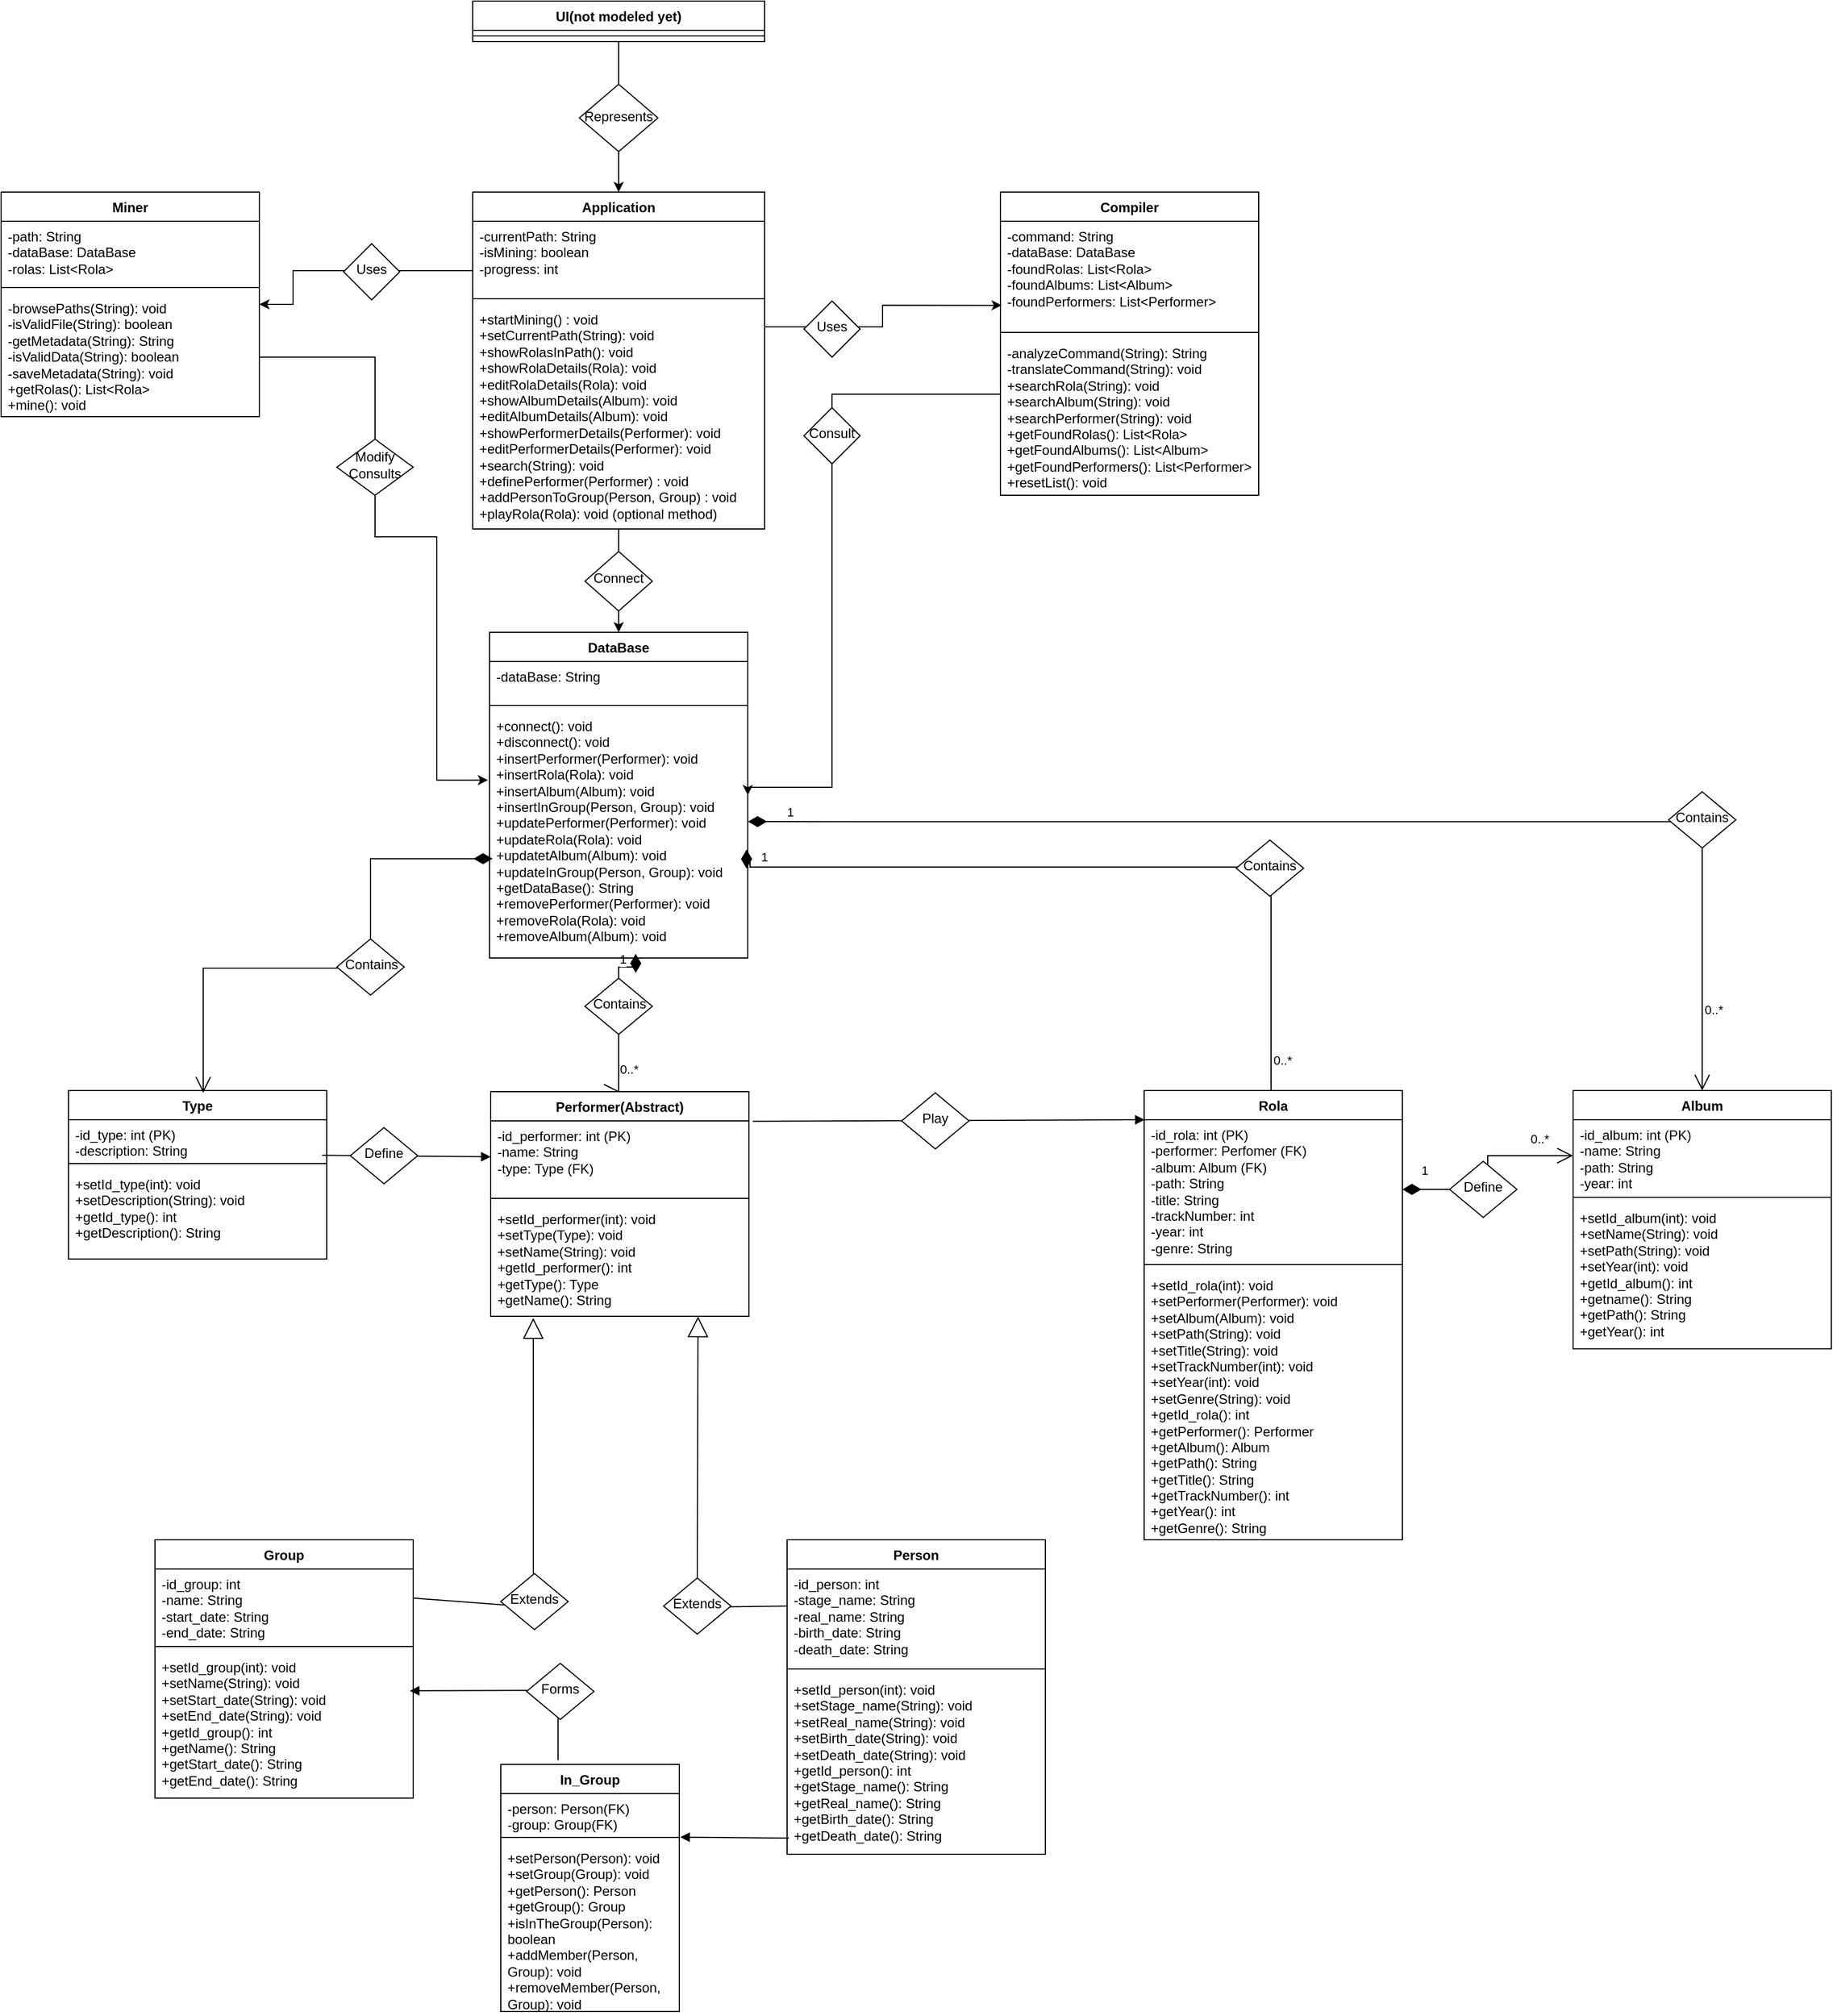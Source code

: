<mxfile version="24.7.16" pages="3">
  <diagram id="ax90sCzpwW3d34NsGDZ3" name="Classes Diagram">
    <mxGraphModel grid="1" page="1" gridSize="10" guides="1" tooltips="1" connect="1" arrows="1" fold="1" pageScale="1" pageWidth="827" pageHeight="1169" math="0" shadow="0">
      <root>
        <mxCell id="0" />
        <mxCell id="1" parent="0" />
        <mxCell id="tlySNZRpeCJ2PHRyeB_p-25" value="" style="html=1;verticalAlign=bottom;endArrow=block;curved=0;rounded=0;exitX=0.321;exitY=-0.017;exitDx=0;exitDy=0;exitPerimeter=0;entryX=0.987;entryY=0.265;entryDx=0;entryDy=0;entryPerimeter=0;" edge="1" parent="1" source="tlySNZRpeCJ2PHRyeB_p-21" target="nZmks_b8xTCvJEMc_CiY-4">
          <mxGeometry width="80" relative="1" as="geometry">
            <mxPoint x="1289" y="1537" as="sourcePoint" />
            <mxPoint x="1192" y="1536" as="targetPoint" />
            <Array as="points">
              <mxPoint x="1316" y="1534" />
            </Array>
          </mxGeometry>
        </mxCell>
        <mxCell id="nZmks_b8xTCvJEMc_CiY-64" value="1" style="endArrow=open;html=1;endSize=12;startArrow=diamondThin;startSize=14;startFill=1;edgeStyle=orthogonalEdgeStyle;align=left;verticalAlign=bottom;rounded=0;entryX=0.5;entryY=0;entryDx=0;entryDy=0;exitX=0.566;exitY=0.983;exitDx=0;exitDy=0;exitPerimeter=0;" edge="1" parent="1" source="nZmks_b8xTCvJEMc_CiY-57" target="tGcdOVQWvVPpVAnj6oGM-32">
          <mxGeometry x="-0.584" y="-1" relative="1" as="geometry">
            <mxPoint x="1002.08" y="890.08" as="sourcePoint" />
            <mxPoint x="1191.04" y="981.04" as="targetPoint" />
            <Array as="points">
              <mxPoint x="1385" y="890" />
              <mxPoint x="1370" y="890" />
              <mxPoint x="1370" y="1001" />
            </Array>
            <mxPoint as="offset" />
          </mxGeometry>
        </mxCell>
        <mxCell id="O6Df1NaClpEYdjgvx1Zw-1" value="0..*" style="edgeLabel;html=1;align=center;verticalAlign=middle;resizable=0;points=[];" vertex="1" connectable="0" parent="nZmks_b8xTCvJEMc_CiY-64">
          <mxGeometry x="0.801" y="5" relative="1" as="geometry">
            <mxPoint x="4" y="-7" as="offset" />
          </mxGeometry>
        </mxCell>
        <mxCell id="O6Df1NaClpEYdjgvx1Zw-39" value="" style="html=1;verticalAlign=bottom;endArrow=block;curved=0;rounded=0;exitX=1.015;exitY=0.006;exitDx=0;exitDy=0;exitPerimeter=0;entryX=0.002;entryY=0;entryDx=0;entryDy=0;entryPerimeter=0;" edge="1" parent="1" source="tGcdOVQWvVPpVAnj6oGM-33" target="tGcdOVQWvVPpVAnj6oGM-24">
          <mxGeometry width="80" relative="1" as="geometry">
            <mxPoint x="1520" y="1046" as="sourcePoint" />
            <mxPoint x="1830" y="1030" as="targetPoint" />
          </mxGeometry>
        </mxCell>
        <mxCell id="O6Df1NaClpEYdjgvx1Zw-22" value="1" style="endArrow=open;html=1;endSize=12;startArrow=diamondThin;startSize=14;startFill=1;edgeStyle=orthogonalEdgeStyle;align=left;verticalAlign=bottom;rounded=0;exitX=0.995;exitY=0.638;exitDx=0;exitDy=0;exitPerimeter=0;entryX=0.5;entryY=0;entryDx=0;entryDy=0;" edge="1" parent="1" source="nZmks_b8xTCvJEMc_CiY-57" target="tGcdOVQWvVPpVAnj6oGM-23">
          <mxGeometry x="-0.939" relative="1" as="geometry">
            <mxPoint x="1485.0" y="796.54" as="sourcePoint" />
            <mxPoint x="1960" y="1000" as="targetPoint" />
            <Array as="points">
              <mxPoint x="1484" y="797" />
              <mxPoint x="1487" y="797" />
              <mxPoint x="1487" y="801" />
              <mxPoint x="1951" y="801" />
              <mxPoint x="1951" y="1001" />
              <mxPoint x="1953" y="1001" />
            </Array>
            <mxPoint as="offset" />
          </mxGeometry>
        </mxCell>
        <mxCell id="O6Df1NaClpEYdjgvx1Zw-23" value="0..*" style="edgeLabel;html=1;align=center;verticalAlign=middle;resizable=0;points=[];" vertex="1" connectable="0" parent="O6Df1NaClpEYdjgvx1Zw-22">
          <mxGeometry x="0.801" y="5" relative="1" as="geometry">
            <mxPoint x="5" y="36" as="offset" />
          </mxGeometry>
        </mxCell>
        <mxCell id="tGcdOVQWvVPpVAnj6oGM-5" value="Miner" style="swimlane;fontStyle=1;align=center;verticalAlign=top;childLayout=stackLayout;horizontal=1;startSize=26;horizontalStack=0;resizeParent=1;resizeParentMax=0;resizeLast=0;collapsible=1;marginBottom=0;whiteSpace=wrap;html=1;" vertex="1" parent="1">
          <mxGeometry x="820" y="200" width="230" height="200" as="geometry">
            <mxRectangle x="1010" y="200" width="70" height="30" as="alternateBounds" />
          </mxGeometry>
        </mxCell>
        <mxCell id="tGcdOVQWvVPpVAnj6oGM-6" value="-path: String&lt;div&gt;-dataBase: DataBase&lt;/div&gt;&lt;div&gt;-rolas: List&amp;lt;Rola&amp;gt;&lt;/div&gt;" style="text;strokeColor=none;fillColor=none;align=left;verticalAlign=top;spacingLeft=4;spacingRight=4;overflow=hidden;rotatable=0;points=[[0,0.5],[1,0.5]];portConstraint=eastwest;whiteSpace=wrap;html=1;" vertex="1" parent="tGcdOVQWvVPpVAnj6oGM-5">
          <mxGeometry y="26" width="230" height="54" as="geometry" />
        </mxCell>
        <mxCell id="tGcdOVQWvVPpVAnj6oGM-7" value="" style="line;strokeWidth=1;fillColor=none;align=left;verticalAlign=middle;spacingTop=-1;spacingLeft=3;spacingRight=3;rotatable=0;labelPosition=right;points=[];portConstraint=eastwest;strokeColor=inherit;" vertex="1" parent="tGcdOVQWvVPpVAnj6oGM-5">
          <mxGeometry y="80" width="230" height="10" as="geometry" />
        </mxCell>
        <mxCell id="tGcdOVQWvVPpVAnj6oGM-8" value="&lt;div&gt;&lt;span style=&quot;background-color: initial;&quot;&gt;-browsePaths(String): void&lt;/span&gt;&lt;/div&gt;&lt;div&gt;&lt;span style=&quot;background-color: initial;&quot;&gt;-isValidFile(String): boolean&lt;/span&gt;&lt;/div&gt;&lt;div&gt;&lt;span style=&quot;background-color: initial;&quot;&gt;-getMetadata(String): String&lt;/span&gt;&lt;br&gt;&lt;/div&gt;&lt;div&gt;-isValidData(String): boolean&lt;span style=&quot;background-color: initial;&quot;&gt;&lt;br&gt;&lt;/span&gt;&lt;/div&gt;&lt;div&gt;-saveMetadata(String): void&lt;/div&gt;&lt;div&gt;+getRolas(): List&amp;lt;Rola&amp;gt;&lt;/div&gt;&lt;div&gt;+mine(): void&lt;br&gt;&lt;/div&gt;" style="text;strokeColor=none;fillColor=none;align=left;verticalAlign=top;spacingLeft=4;spacingRight=4;overflow=hidden;rotatable=0;points=[[0,0.5],[1,0.5]];portConstraint=eastwest;whiteSpace=wrap;html=1;" vertex="1" parent="tGcdOVQWvVPpVAnj6oGM-5">
          <mxGeometry y="90" width="230" height="110" as="geometry" />
        </mxCell>
        <mxCell id="tGcdOVQWvVPpVAnj6oGM-13" value="Compiler" style="swimlane;fontStyle=1;align=center;verticalAlign=top;childLayout=stackLayout;horizontal=1;startSize=26;horizontalStack=0;resizeParent=1;resizeParentMax=0;resizeLast=0;collapsible=1;marginBottom=0;whiteSpace=wrap;html=1;" vertex="1" parent="1">
          <mxGeometry x="1710" y="200" width="230" height="270" as="geometry">
            <mxRectangle x="1710" y="200" width="90" height="30" as="alternateBounds" />
          </mxGeometry>
        </mxCell>
        <mxCell id="tGcdOVQWvVPpVAnj6oGM-14" value="-command: String&lt;div&gt;-dataBase: DataBase&lt;/div&gt;&lt;div&gt;-foundRolas: List&amp;lt;Rola&amp;gt;&lt;/div&gt;&lt;div&gt;-foundAlbums: List&amp;lt;Album&amp;gt;&lt;br&gt;&lt;/div&gt;&lt;div&gt;-foundPerformers: List&amp;lt;Performer&amp;gt;&lt;/div&gt;" style="text;strokeColor=none;fillColor=none;align=left;verticalAlign=top;spacingLeft=4;spacingRight=4;overflow=hidden;rotatable=0;points=[[0,0.5],[1,0.5]];portConstraint=eastwest;whiteSpace=wrap;html=1;" vertex="1" parent="tGcdOVQWvVPpVAnj6oGM-13">
          <mxGeometry y="26" width="230" height="94" as="geometry" />
        </mxCell>
        <mxCell id="tGcdOVQWvVPpVAnj6oGM-15" value="" style="line;strokeWidth=1;fillColor=none;align=left;verticalAlign=middle;spacingTop=-1;spacingLeft=3;spacingRight=3;rotatable=0;labelPosition=right;points=[];portConstraint=eastwest;strokeColor=inherit;" vertex="1" parent="tGcdOVQWvVPpVAnj6oGM-13">
          <mxGeometry y="120" width="230" height="10" as="geometry" />
        </mxCell>
        <mxCell id="tGcdOVQWvVPpVAnj6oGM-16" value="&lt;div&gt;&lt;div&gt;-analyzeCommand(String): String&lt;/div&gt;&lt;div&gt;-translateCommand(String): void&lt;/div&gt;&lt;div&gt;+searchRola(String): void&lt;/div&gt;&lt;div&gt;+searchAlbum(String): void&lt;br&gt;&lt;/div&gt;&lt;div&gt;+searchPerformer(String): void&lt;br&gt;&lt;/div&gt;&lt;div&gt;+getFoundRolas(): List&amp;lt;Rola&amp;gt;&lt;/div&gt;&lt;/div&gt;&lt;div&gt;&lt;div&gt;+getFoundAlbums(): List&amp;lt;Album&amp;gt;&lt;br&gt;&lt;/div&gt;&lt;div&gt;+getFoundPerformers():&amp;nbsp;&lt;span style=&quot;background-color: initial;&quot;&gt;List&amp;lt;Performer&amp;gt;&lt;/span&gt;&lt;br&gt;&lt;/div&gt;&lt;/div&gt;&lt;div&gt;&lt;span style=&quot;background-color: initial;&quot;&gt;+resetList(): void&lt;/span&gt;&lt;/div&gt;&lt;div&gt;&lt;span style=&quot;background-color: initial;&quot;&gt;&lt;br&gt;&lt;/span&gt;&lt;/div&gt;" style="text;strokeColor=none;fillColor=none;align=left;verticalAlign=top;spacingLeft=4;spacingRight=4;overflow=hidden;rotatable=0;points=[[0,0.5],[1,0.5]];portConstraint=eastwest;whiteSpace=wrap;html=1;" vertex="1" parent="tGcdOVQWvVPpVAnj6oGM-13">
          <mxGeometry y="130" width="230" height="140" as="geometry" />
        </mxCell>
        <mxCell id="tGcdOVQWvVPpVAnj6oGM-23" value="Rola" style="swimlane;fontStyle=1;align=center;verticalAlign=top;childLayout=stackLayout;horizontal=1;startSize=26;horizontalStack=0;resizeParent=1;resizeParentMax=0;resizeLast=0;collapsible=1;marginBottom=0;whiteSpace=wrap;html=1;" vertex="1" parent="1">
          <mxGeometry x="1838" y="1000" width="230" height="400" as="geometry">
            <mxRectangle x="1171" y="980" width="70" height="30" as="alternateBounds" />
          </mxGeometry>
        </mxCell>
        <mxCell id="tGcdOVQWvVPpVAnj6oGM-24" value="&lt;div&gt;-id_rola: int (PK)&lt;/div&gt;&lt;div&gt;-performer: Perfomer (FK)&lt;br&gt;&lt;/div&gt;&lt;div&gt;-album: Album (FK)&lt;br&gt;&lt;/div&gt;&lt;div&gt;-path: String&lt;br&gt;&lt;/div&gt;-title: String&lt;div&gt;-trackNumber: int&lt;br&gt;&lt;div&gt;-year: int&lt;/div&gt;&lt;div&gt;-genre: String&lt;/div&gt;&lt;/div&gt;" style="text;strokeColor=none;fillColor=none;align=left;verticalAlign=top;spacingLeft=4;spacingRight=4;overflow=hidden;rotatable=0;points=[[0,0.5],[1,0.5]];portConstraint=eastwest;whiteSpace=wrap;html=1;" vertex="1" parent="tGcdOVQWvVPpVAnj6oGM-23">
          <mxGeometry y="26" width="230" height="124" as="geometry" />
        </mxCell>
        <mxCell id="tGcdOVQWvVPpVAnj6oGM-25" value="" style="line;strokeWidth=1;fillColor=none;align=left;verticalAlign=middle;spacingTop=-1;spacingLeft=3;spacingRight=3;rotatable=0;labelPosition=right;points=[];portConstraint=eastwest;strokeColor=inherit;" vertex="1" parent="tGcdOVQWvVPpVAnj6oGM-23">
          <mxGeometry y="150" width="230" height="10" as="geometry" />
        </mxCell>
        <mxCell id="tGcdOVQWvVPpVAnj6oGM-26" value="&lt;div&gt;&lt;div&gt;&lt;div&gt;+setId_rola(int): void&lt;/div&gt;&lt;div&gt;+setPerformer(Performer): void&lt;br&gt;&lt;/div&gt;&lt;div&gt;+setAlbum(Album): void&lt;/div&gt;&lt;div&gt;+setPath(String): void&lt;br&gt;&lt;/div&gt;&lt;div&gt;+setTitle(String): void&lt;br&gt;&lt;/div&gt;&lt;div&gt;+setTrackNumber(int): void&lt;br&gt;&lt;/div&gt;&lt;div&gt;+setYear(int): void&lt;/div&gt;&lt;div&gt;+setGenre(String): void&lt;/div&gt;&lt;/div&gt;&lt;div&gt;+getId_rola(): int&lt;/div&gt;&lt;/div&gt;&lt;div&gt;+getPerformer(): Performer&lt;br&gt;&lt;/div&gt;&lt;div&gt;+getAlbum(): Album&lt;/div&gt;&lt;div&gt;+getPath(): String&lt;br&gt;&lt;/div&gt;&lt;div&gt;+getTitle(): String&lt;/div&gt;&lt;div&gt;+getTrackNumber(): int&lt;br&gt;&lt;/div&gt;&lt;div&gt;+getYear(): int&lt;/div&gt;&lt;div&gt;+getGenre(): String&lt;/div&gt;&lt;div&gt;&lt;br&gt;&lt;/div&gt;" style="text;strokeColor=none;fillColor=none;align=left;verticalAlign=top;spacingLeft=4;spacingRight=4;overflow=hidden;rotatable=0;points=[[0,0.5],[1,0.5]];portConstraint=eastwest;whiteSpace=wrap;html=1;" vertex="1" parent="tGcdOVQWvVPpVAnj6oGM-23">
          <mxGeometry y="160" width="230" height="240" as="geometry" />
        </mxCell>
        <mxCell id="tGcdOVQWvVPpVAnj6oGM-28" value="Album" style="swimlane;fontStyle=1;align=center;verticalAlign=top;childLayout=stackLayout;horizontal=1;startSize=26;horizontalStack=0;resizeParent=1;resizeParentMax=0;resizeLast=0;collapsible=1;marginBottom=0;whiteSpace=wrap;html=1;" vertex="1" parent="1">
          <mxGeometry x="2220" y="1000" width="230" height="230" as="geometry">
            <mxRectangle x="1690" y="980" width="70" height="30" as="alternateBounds" />
          </mxGeometry>
        </mxCell>
        <mxCell id="tGcdOVQWvVPpVAnj6oGM-29" value="&lt;div&gt;-id_album: int (PK)&lt;br&gt;&lt;/div&gt;&lt;div&gt;-name: String&lt;/div&gt;-path: String&lt;div&gt;-year: int&lt;/div&gt;" style="text;strokeColor=none;fillColor=none;align=left;verticalAlign=top;spacingLeft=4;spacingRight=4;overflow=hidden;rotatable=0;points=[[0,0.5],[1,0.5]];portConstraint=eastwest;whiteSpace=wrap;html=1;" vertex="1" parent="tGcdOVQWvVPpVAnj6oGM-28">
          <mxGeometry y="26" width="230" height="64" as="geometry" />
        </mxCell>
        <mxCell id="tGcdOVQWvVPpVAnj6oGM-30" value="" style="line;strokeWidth=1;fillColor=none;align=left;verticalAlign=middle;spacingTop=-1;spacingLeft=3;spacingRight=3;rotatable=0;labelPosition=right;points=[];portConstraint=eastwest;strokeColor=inherit;" vertex="1" parent="tGcdOVQWvVPpVAnj6oGM-28">
          <mxGeometry y="90" width="230" height="10" as="geometry" />
        </mxCell>
        <mxCell id="tGcdOVQWvVPpVAnj6oGM-31" value="&lt;div&gt;+setId_album(int): void&lt;span style=&quot;background-color: initial;&quot;&gt;&lt;br&gt;&lt;/span&gt;&lt;/div&gt;&lt;div&gt;&lt;span style=&quot;background-color: initial;&quot;&gt;+setName(String): void&lt;/span&gt;&lt;/div&gt;&lt;div&gt;+setPath(String): void&lt;span style=&quot;background-color: initial;&quot;&gt;&lt;br&gt;&lt;/span&gt;&lt;/div&gt;&lt;div&gt;&lt;div&gt;+setYear(int): void&lt;/div&gt;&lt;/div&gt;&lt;div&gt;+getId_album(): int&lt;br&gt;&lt;/div&gt;&lt;div&gt;&lt;div&gt;+getname(): String&lt;/div&gt;&lt;div&gt;+getPath(): String&lt;/div&gt;&lt;div&gt;+getYear(): int&lt;/div&gt;&lt;/div&gt;" style="text;strokeColor=none;fillColor=none;align=left;verticalAlign=top;spacingLeft=4;spacingRight=4;overflow=hidden;rotatable=0;points=[[0,0.5],[1,0.5]];portConstraint=eastwest;whiteSpace=wrap;html=1;" vertex="1" parent="tGcdOVQWvVPpVAnj6oGM-28">
          <mxGeometry y="100" width="230" height="130" as="geometry" />
        </mxCell>
        <mxCell id="tGcdOVQWvVPpVAnj6oGM-32" value="Performer(Abstract)" style="swimlane;fontStyle=1;align=center;verticalAlign=top;childLayout=stackLayout;horizontal=1;startSize=26;horizontalStack=0;resizeParent=1;resizeParentMax=0;resizeLast=0;collapsible=1;marginBottom=0;whiteSpace=wrap;html=1;" vertex="1" parent="1">
          <mxGeometry x="1256" y="1001" width="230" height="200" as="geometry">
            <mxRectangle x="1080" y="590" width="70" height="30" as="alternateBounds" />
          </mxGeometry>
        </mxCell>
        <mxCell id="tGcdOVQWvVPpVAnj6oGM-33" value="-id_performer: int (PK)&lt;div&gt;&lt;div&gt;-name: String&lt;/div&gt;&lt;/div&gt;&lt;div&gt;-type: Type (FK)&lt;/div&gt;" style="text;strokeColor=none;fillColor=none;align=left;verticalAlign=top;spacingLeft=4;spacingRight=4;overflow=hidden;rotatable=0;points=[[0,0.5],[1,0.5]];portConstraint=eastwest;whiteSpace=wrap;html=1;" vertex="1" parent="tGcdOVQWvVPpVAnj6oGM-32">
          <mxGeometry y="26" width="230" height="64" as="geometry" />
        </mxCell>
        <mxCell id="tGcdOVQWvVPpVAnj6oGM-34" value="" style="line;strokeWidth=1;fillColor=none;align=left;verticalAlign=middle;spacingTop=-1;spacingLeft=3;spacingRight=3;rotatable=0;labelPosition=right;points=[];portConstraint=eastwest;strokeColor=inherit;" vertex="1" parent="tGcdOVQWvVPpVAnj6oGM-32">
          <mxGeometry y="90" width="230" height="10" as="geometry" />
        </mxCell>
        <mxCell id="tGcdOVQWvVPpVAnj6oGM-35" value="&lt;div&gt;+setId_performer(int): void&lt;span style=&quot;background-color: initial;&quot;&gt;&lt;br&gt;&lt;/span&gt;&lt;/div&gt;&lt;div&gt;&lt;span style=&quot;background-color: initial;&quot;&gt;+setType(Type): void&lt;/span&gt;&lt;/div&gt;&lt;div&gt;&lt;div&gt;+setName(String): void&lt;/div&gt;&lt;/div&gt;&lt;div&gt;+getId_performer(): int&lt;br&gt;&lt;/div&gt;&lt;div&gt;+getType(): Type&lt;br&gt;&lt;/div&gt;&lt;div&gt;+getName(): String&lt;/div&gt;" style="text;strokeColor=none;fillColor=none;align=left;verticalAlign=top;spacingLeft=4;spacingRight=4;overflow=hidden;rotatable=0;points=[[0,0.5],[1,0.5]];portConstraint=eastwest;whiteSpace=wrap;html=1;" vertex="1" parent="tGcdOVQWvVPpVAnj6oGM-32">
          <mxGeometry y="100" width="230" height="100" as="geometry" />
        </mxCell>
        <mxCell id="tGcdOVQWvVPpVAnj6oGM-40" value="Person" style="swimlane;fontStyle=1;align=center;verticalAlign=top;childLayout=stackLayout;horizontal=1;startSize=26;horizontalStack=0;resizeParent=1;resizeParentMax=0;resizeLast=0;collapsible=1;marginBottom=0;whiteSpace=wrap;html=1;" vertex="1" parent="1">
          <mxGeometry x="1520" y="1400" width="230" height="280" as="geometry">
            <mxRectangle x="1430" y="740" width="70" height="30" as="alternateBounds" />
          </mxGeometry>
        </mxCell>
        <mxCell id="tGcdOVQWvVPpVAnj6oGM-41" value="-id_person: int&lt;div&gt;&lt;div&gt;-stage_name: String&lt;/div&gt;&lt;/div&gt;&lt;div&gt;-real_name: String&lt;br&gt;&lt;/div&gt;&lt;div&gt;-birth_date: String&lt;br&gt;&lt;/div&gt;&lt;div&gt;-death_date: String&lt;/div&gt;&lt;div&gt;&lt;br&gt;&lt;/div&gt;" style="text;strokeColor=none;fillColor=none;align=left;verticalAlign=top;spacingLeft=4;spacingRight=4;overflow=hidden;rotatable=0;points=[[0,0.5],[1,0.5]];portConstraint=eastwest;whiteSpace=wrap;html=1;" vertex="1" parent="tGcdOVQWvVPpVAnj6oGM-40">
          <mxGeometry y="26" width="230" height="84" as="geometry" />
        </mxCell>
        <mxCell id="tGcdOVQWvVPpVAnj6oGM-42" value="" style="line;strokeWidth=1;fillColor=none;align=left;verticalAlign=middle;spacingTop=-1;spacingLeft=3;spacingRight=3;rotatable=0;labelPosition=right;points=[];portConstraint=eastwest;strokeColor=inherit;" vertex="1" parent="tGcdOVQWvVPpVAnj6oGM-40">
          <mxGeometry y="110" width="230" height="10" as="geometry" />
        </mxCell>
        <mxCell id="tGcdOVQWvVPpVAnj6oGM-43" value="&lt;div&gt;+setId_person(int): void&lt;/div&gt;&lt;div&gt;+setStage_name(String): void&lt;br&gt;&lt;/div&gt;&lt;div&gt;+setReal_name(String): void&lt;br&gt;&lt;/div&gt;&lt;div&gt;+setBirth_date(String): void&lt;br&gt;&lt;/div&gt;&lt;div&gt;+setDeath_date(String): void&lt;/div&gt;&lt;div&gt;&lt;div&gt;+getId_person(): int&lt;/div&gt;&lt;div&gt;+getStage_name(): String&lt;br&gt;&lt;/div&gt;&lt;div&gt;+getReal_name(): String&lt;br&gt;&lt;/div&gt;&lt;div&gt;+getBirth_date(): String&lt;br&gt;&lt;/div&gt;&lt;div&gt;+getDeath_date(): String&lt;/div&gt;&lt;div&gt;&lt;br&gt;&lt;/div&gt;&lt;/div&gt;" style="text;strokeColor=none;fillColor=none;align=left;verticalAlign=top;spacingLeft=4;spacingRight=4;overflow=hidden;rotatable=0;points=[[0,0.5],[1,0.5]];portConstraint=eastwest;whiteSpace=wrap;html=1;" vertex="1" parent="tGcdOVQWvVPpVAnj6oGM-40">
          <mxGeometry y="120" width="230" height="160" as="geometry" />
        </mxCell>
        <mxCell id="nZmks_b8xTCvJEMc_CiY-1" value="Group" style="swimlane;fontStyle=1;align=center;verticalAlign=top;childLayout=stackLayout;horizontal=1;startSize=26;horizontalStack=0;resizeParent=1;resizeParentMax=0;resizeLast=0;collapsible=1;marginBottom=0;whiteSpace=wrap;html=1;" vertex="1" parent="1">
          <mxGeometry x="957" y="1400" width="230" height="230" as="geometry">
            <mxRectangle x="1770" y="510" width="70" height="30" as="alternateBounds" />
          </mxGeometry>
        </mxCell>
        <mxCell id="nZmks_b8xTCvJEMc_CiY-2" value="&lt;div&gt;-id_group: int&lt;/div&gt;-name: String&lt;div&gt;-start_date: String&lt;/div&gt;&lt;div&gt;&lt;div&gt;-end_date: String&lt;/div&gt;&lt;/div&gt;" style="text;strokeColor=none;fillColor=none;align=left;verticalAlign=top;spacingLeft=4;spacingRight=4;overflow=hidden;rotatable=0;points=[[0,0.5],[1,0.5]];portConstraint=eastwest;whiteSpace=wrap;html=1;" vertex="1" parent="nZmks_b8xTCvJEMc_CiY-1">
          <mxGeometry y="26" width="230" height="64" as="geometry" />
        </mxCell>
        <mxCell id="nZmks_b8xTCvJEMc_CiY-3" value="" style="line;strokeWidth=1;fillColor=none;align=left;verticalAlign=middle;spacingTop=-1;spacingLeft=3;spacingRight=3;rotatable=0;labelPosition=right;points=[];portConstraint=eastwest;strokeColor=inherit;" vertex="1" parent="nZmks_b8xTCvJEMc_CiY-1">
          <mxGeometry y="90" width="230" height="10" as="geometry" />
        </mxCell>
        <mxCell id="nZmks_b8xTCvJEMc_CiY-4" value="&lt;div&gt;+setId_group(int): void&lt;span style=&quot;background-color: initial;&quot;&gt;&lt;br&gt;&lt;/span&gt;&lt;/div&gt;&lt;div&gt;&lt;span style=&quot;background-color: initial;&quot;&gt;+setName(String): void&lt;/span&gt;&lt;/div&gt;&lt;div&gt;&lt;div&gt;+setStart_date(String): void&lt;br&gt;&lt;/div&gt;&lt;div&gt;+setEnd_date(String): void&lt;/div&gt;&lt;div&gt;&lt;div&gt;&lt;span style=&quot;background-color: initial;&quot;&gt;+getId_group(): int&lt;/span&gt;&lt;/div&gt;&lt;div&gt;&lt;span style=&quot;background-color: initial;&quot;&gt;+getName(): String&lt;/span&gt;&lt;/div&gt;&lt;div&gt;&lt;div&gt;+getStart_date(): String&lt;br&gt;&lt;/div&gt;&lt;div&gt;+getEnd_date(): String&lt;/div&gt;&lt;/div&gt;&lt;/div&gt;&lt;/div&gt;&lt;div&gt;&lt;br&gt;&lt;/div&gt;" style="text;strokeColor=none;fillColor=none;align=left;verticalAlign=top;spacingLeft=4;spacingRight=4;overflow=hidden;rotatable=0;points=[[0,0.5],[1,0.5]];portConstraint=eastwest;whiteSpace=wrap;html=1;" vertex="1" parent="nZmks_b8xTCvJEMc_CiY-1">
          <mxGeometry y="100" width="230" height="130" as="geometry" />
        </mxCell>
        <mxCell id="nZmks_b8xTCvJEMc_CiY-23" style="edgeStyle=orthogonalEdgeStyle;rounded=0;orthogonalLoop=1;jettySize=auto;html=1;exitX=0;exitY=0.5;exitDx=0;exitDy=0;entryX=1;entryY=0.5;entryDx=0;entryDy=0;" edge="1" parent="1" source="nZmks_b8xTCvJEMc_CiY-6" target="tGcdOVQWvVPpVAnj6oGM-5">
          <mxGeometry relative="1" as="geometry">
            <Array as="points">
              <mxPoint x="1240" y="270" />
              <mxPoint x="1080" y="270" />
              <mxPoint x="1080" y="300" />
            </Array>
          </mxGeometry>
        </mxCell>
        <mxCell id="nZmks_b8xTCvJEMc_CiY-24" value="Calls" style="edgeLabel;html=1;align=center;verticalAlign=middle;resizable=0;points=[];" vertex="1" connectable="0" parent="nZmks_b8xTCvJEMc_CiY-23">
          <mxGeometry x="0.147" y="3" relative="1" as="geometry">
            <mxPoint x="-1" as="offset" />
          </mxGeometry>
        </mxCell>
        <mxCell id="nZmks_b8xTCvJEMc_CiY-28" style="edgeStyle=orthogonalEdgeStyle;rounded=0;orthogonalLoop=1;jettySize=auto;html=1;exitX=0.5;exitY=1;exitDx=0;exitDy=0;" edge="1" parent="1" source="nZmks_b8xTCvJEMc_CiY-6" target="nZmks_b8xTCvJEMc_CiY-54">
          <mxGeometry relative="1" as="geometry">
            <mxPoint x="1380" y="540" as="targetPoint" />
          </mxGeometry>
        </mxCell>
        <mxCell id="nZmks_b8xTCvJEMc_CiY-6" value="Application" style="swimlane;fontStyle=1;align=center;verticalAlign=top;childLayout=stackLayout;horizontal=1;startSize=26;horizontalStack=0;resizeParent=1;resizeParentMax=0;resizeLast=0;collapsible=1;marginBottom=0;whiteSpace=wrap;html=1;" vertex="1" parent="1">
          <mxGeometry x="1240" y="200" width="260" height="300" as="geometry">
            <mxRectangle x="1240" y="200" width="90" height="30" as="alternateBounds" />
          </mxGeometry>
        </mxCell>
        <mxCell id="nZmks_b8xTCvJEMc_CiY-7" value="-currentPath: String&lt;div&gt;-isMining: boolean&lt;/div&gt;&lt;div&gt;-progress: int&lt;/div&gt;" style="text;strokeColor=none;fillColor=none;align=left;verticalAlign=top;spacingLeft=4;spacingRight=4;overflow=hidden;rotatable=0;points=[[0,0.5],[1,0.5]];portConstraint=eastwest;whiteSpace=wrap;html=1;" vertex="1" parent="nZmks_b8xTCvJEMc_CiY-6">
          <mxGeometry y="26" width="260" height="64" as="geometry" />
        </mxCell>
        <mxCell id="nZmks_b8xTCvJEMc_CiY-8" value="" style="line;strokeWidth=1;fillColor=none;align=left;verticalAlign=middle;spacingTop=-1;spacingLeft=3;spacingRight=3;rotatable=0;labelPosition=right;points=[];portConstraint=eastwest;strokeColor=inherit;" vertex="1" parent="nZmks_b8xTCvJEMc_CiY-6">
          <mxGeometry y="90" width="260" height="10" as="geometry" />
        </mxCell>
        <mxCell id="nZmks_b8xTCvJEMc_CiY-9" value="&lt;div&gt;&lt;div&gt;+startMining() : void&amp;nbsp;&lt;/div&gt;&lt;div&gt;+setCurrentPath(String): void&lt;/div&gt;&lt;div&gt;+showRolasInPath(): void&lt;/div&gt;&lt;div&gt;+showRolaDetails(Rola): void&amp;nbsp;&lt;/div&gt;&lt;div&gt;+editRolaDetails(Rola): void&lt;/div&gt;&lt;div&gt;&lt;div&gt;+showAlbumDetails(Album): void&amp;nbsp;&lt;/div&gt;&lt;div&gt;+editAlbumDetails(Album): void&lt;/div&gt;&lt;/div&gt;&lt;div&gt;&lt;div&gt;+showPerformerDetails(Performer): void&amp;nbsp;&lt;/div&gt;&lt;div&gt;+editPerformerDetails(Performer): void&lt;/div&gt;&lt;/div&gt;&lt;div&gt;+search(String): void&lt;/div&gt;&lt;div&gt;&lt;span style=&quot;background-color: initial;&quot;&gt;+definePerformer(Performer) : void&lt;/span&gt;&lt;br&gt;&lt;/div&gt;&lt;div&gt;+addPersonToGroup(Person, Group) : void&lt;br&gt;&lt;/div&gt;&lt;/div&gt;&lt;div&gt;+playRola(Rola): void (optional method)&lt;/div&gt;&lt;div&gt;&lt;br&gt;&lt;/div&gt;" style="text;strokeColor=none;fillColor=none;align=left;verticalAlign=top;spacingLeft=4;spacingRight=4;overflow=hidden;rotatable=0;points=[[0,0.5],[1,0.5]];portConstraint=eastwest;whiteSpace=wrap;html=1;" vertex="1" parent="nZmks_b8xTCvJEMc_CiY-6">
          <mxGeometry y="100" width="260" height="200" as="geometry" />
        </mxCell>
        <mxCell id="nZmks_b8xTCvJEMc_CiY-26" style="edgeStyle=orthogonalEdgeStyle;rounded=0;orthogonalLoop=1;jettySize=auto;html=1;exitX=1;exitY=0.5;exitDx=0;exitDy=0;entryX=0.005;entryY=0.796;entryDx=0;entryDy=0;entryPerimeter=0;" edge="1" parent="1" source="nZmks_b8xTCvJEMc_CiY-9" target="tGcdOVQWvVPpVAnj6oGM-14">
          <mxGeometry relative="1" as="geometry">
            <Array as="points">
              <mxPoint x="1500" y="320" />
              <mxPoint x="1605" y="320" />
              <mxPoint x="1605" y="301" />
            </Array>
          </mxGeometry>
        </mxCell>
        <mxCell id="nZmks_b8xTCvJEMc_CiY-27" value="Calls" style="edgeLabel;html=1;align=center;verticalAlign=middle;resizable=0;points=[];" vertex="1" connectable="0" parent="nZmks_b8xTCvJEMc_CiY-26">
          <mxGeometry x="-0.128" y="-4" relative="1" as="geometry">
            <mxPoint as="offset" />
          </mxGeometry>
        </mxCell>
        <mxCell id="nZmks_b8xTCvJEMc_CiY-30" value="" style="endArrow=block;endSize=16;endFill=0;html=1;rounded=0;exitX=1;exitY=0.405;exitDx=0;exitDy=0;entryX=0.165;entryY=1.015;entryDx=0;entryDy=0;entryPerimeter=0;exitPerimeter=0;" edge="1" parent="1" source="nZmks_b8xTCvJEMc_CiY-2" target="tGcdOVQWvVPpVAnj6oGM-35">
          <mxGeometry width="160" relative="1" as="geometry">
            <mxPoint x="1199" y="1370" as="sourcePoint" />
            <mxPoint x="1255" y="1090" as="targetPoint" />
            <Array as="points">
              <mxPoint x="1294" y="1460" />
              <mxPoint x="1294" y="1440" />
              <mxPoint x="1294" y="1380" />
            </Array>
          </mxGeometry>
        </mxCell>
        <mxCell id="nZmks_b8xTCvJEMc_CiY-31" value="" style="endArrow=block;endSize=16;endFill=0;html=1;rounded=0;entryX=0.803;entryY=1.001;entryDx=0;entryDy=0;exitX=-0.001;exitY=0.393;exitDx=0;exitDy=0;entryPerimeter=0;exitPerimeter=0;" edge="1" parent="1" source="tGcdOVQWvVPpVAnj6oGM-41" target="tGcdOVQWvVPpVAnj6oGM-35">
          <mxGeometry width="160" relative="1" as="geometry">
            <mxPoint x="1631" y="1075" as="sourcePoint" />
            <mxPoint x="1486" y="1070" as="targetPoint" />
            <Array as="points">
              <mxPoint x="1440" y="1460" />
              <mxPoint x="1440" y="1420" />
            </Array>
          </mxGeometry>
        </mxCell>
        <mxCell id="nZmks_b8xTCvJEMc_CiY-66" style="edgeStyle=orthogonalEdgeStyle;rounded=0;orthogonalLoop=1;jettySize=auto;html=1;exitX=0.5;exitY=1;exitDx=0;exitDy=0;entryX=0.5;entryY=0;entryDx=0;entryDy=0;" edge="1" parent="1" source="nZmks_b8xTCvJEMc_CiY-10" target="nZmks_b8xTCvJEMc_CiY-6">
          <mxGeometry relative="1" as="geometry" />
        </mxCell>
        <mxCell id="nZmks_b8xTCvJEMc_CiY-10" value="UI(not modeled yet)" style="swimlane;fontStyle=1;align=center;verticalAlign=top;childLayout=stackLayout;horizontal=1;startSize=26;horizontalStack=0;resizeParent=1;resizeParentMax=0;resizeLast=0;collapsible=1;marginBottom=0;whiteSpace=wrap;html=1;" vertex="1" parent="1">
          <mxGeometry x="1240" y="30" width="260" height="36" as="geometry">
            <mxRectangle x="1640" y="230" width="90" height="30" as="alternateBounds" />
          </mxGeometry>
        </mxCell>
        <mxCell id="nZmks_b8xTCvJEMc_CiY-12" value="" style="line;strokeWidth=1;fillColor=none;align=left;verticalAlign=middle;spacingTop=-1;spacingLeft=3;spacingRight=3;rotatable=0;labelPosition=right;points=[];portConstraint=eastwest;strokeColor=inherit;" vertex="1" parent="nZmks_b8xTCvJEMc_CiY-10">
          <mxGeometry y="26" width="260" height="10" as="geometry" />
        </mxCell>
        <mxCell id="nZmks_b8xTCvJEMc_CiY-54" value="DataBase" style="swimlane;fontStyle=1;align=center;verticalAlign=top;childLayout=stackLayout;horizontal=1;startSize=26;horizontalStack=0;resizeParent=1;resizeParentMax=0;resizeLast=0;collapsible=1;marginBottom=0;whiteSpace=wrap;html=1;" vertex="1" parent="1">
          <mxGeometry x="1255" y="592" width="230" height="290" as="geometry">
            <mxRectangle x="1335" y="490" width="70" height="30" as="alternateBounds" />
          </mxGeometry>
        </mxCell>
        <mxCell id="nZmks_b8xTCvJEMc_CiY-55" value="&lt;div&gt;-dataBase: String&lt;/div&gt;" style="text;strokeColor=none;fillColor=none;align=left;verticalAlign=top;spacingLeft=4;spacingRight=4;overflow=hidden;rotatable=0;points=[[0,0.5],[1,0.5]];portConstraint=eastwest;whiteSpace=wrap;html=1;" vertex="1" parent="nZmks_b8xTCvJEMc_CiY-54">
          <mxGeometry y="26" width="230" height="34" as="geometry" />
        </mxCell>
        <mxCell id="nZmks_b8xTCvJEMc_CiY-56" value="" style="line;strokeWidth=1;fillColor=none;align=left;verticalAlign=middle;spacingTop=-1;spacingLeft=3;spacingRight=3;rotatable=0;labelPosition=right;points=[];portConstraint=eastwest;strokeColor=inherit;" vertex="1" parent="nZmks_b8xTCvJEMc_CiY-54">
          <mxGeometry y="60" width="230" height="10" as="geometry" />
        </mxCell>
        <mxCell id="nZmks_b8xTCvJEMc_CiY-57" value="&lt;div&gt;+connect(): void&lt;/div&gt;&lt;div&gt;+disconnect(): void&lt;/div&gt;&lt;div&gt;+insertPerformer(Performer): void&lt;/div&gt;&lt;div&gt;+insertRola(Rola): void&lt;br&gt;&lt;/div&gt;&lt;div&gt;+insertAlbum(Album): void&lt;br&gt;&lt;/div&gt;&lt;div&gt;+insertInGroup(Person, Group): void&lt;/div&gt;&lt;div&gt;&lt;div&gt;+updatePerformer(Performer): void&lt;/div&gt;&lt;div&gt;+updateRola(Rola): void&lt;br&gt;&lt;/div&gt;&lt;div&gt;+updatetAlbum(Album): void&lt;br&gt;&lt;/div&gt;&lt;div&gt;+updateInGroup(Person, Group): void&lt;/div&gt;&lt;/div&gt;&lt;div&gt;&lt;div&gt;&lt;div&gt;&lt;div&gt;+getDataBase(): String&lt;/div&gt;&lt;/div&gt;&lt;/div&gt;&lt;/div&gt;&lt;div&gt;&lt;div&gt;+removePerformer(Performer): void&lt;/div&gt;&lt;div&gt;+removeRola(Rola): void&lt;br&gt;&lt;/div&gt;&lt;div&gt;+removeAlbum(Album): void&lt;/div&gt;&lt;/div&gt;" style="text;strokeColor=none;fillColor=none;align=left;verticalAlign=top;spacingLeft=4;spacingRight=4;overflow=hidden;rotatable=0;points=[[0,0.5],[1,0.5]];portConstraint=eastwest;whiteSpace=wrap;html=1;" vertex="1" parent="nZmks_b8xTCvJEMc_CiY-54">
          <mxGeometry y="70" width="230" height="220" as="geometry" />
        </mxCell>
        <mxCell id="nZmks_b8xTCvJEMc_CiY-58" style="edgeStyle=orthogonalEdgeStyle;rounded=0;orthogonalLoop=1;jettySize=auto;html=1;exitX=1;exitY=0.5;exitDx=0;exitDy=0;entryX=-0.006;entryY=0.28;entryDx=0;entryDy=0;entryPerimeter=0;" edge="1" parent="1" source="tGcdOVQWvVPpVAnj6oGM-8" target="nZmks_b8xTCvJEMc_CiY-57">
          <mxGeometry relative="1" as="geometry">
            <mxPoint x="1010" y="347" as="sourcePoint" />
            <mxPoint x="1208" y="717" as="targetPoint" />
            <Array as="points">
              <mxPoint x="1057" y="347" />
              <mxPoint x="1153" y="347" />
              <mxPoint x="1153" y="507" />
              <mxPoint x="1208" y="507" />
              <mxPoint x="1208" y="702" />
            </Array>
          </mxGeometry>
        </mxCell>
        <mxCell id="nZmks_b8xTCvJEMc_CiY-59" style="edgeStyle=orthogonalEdgeStyle;rounded=0;orthogonalLoop=1;jettySize=auto;html=1;exitX=0;exitY=0.5;exitDx=0;exitDy=0;entryX=1;entryY=0.5;entryDx=0;entryDy=0;" edge="1" parent="1" source="tGcdOVQWvVPpVAnj6oGM-16" target="nZmks_b8xTCvJEMc_CiY-54">
          <mxGeometry relative="1" as="geometry">
            <Array as="points">
              <mxPoint x="1710" y="380" />
              <mxPoint x="1560" y="380" />
              <mxPoint x="1560" y="730" />
              <mxPoint x="1485" y="730" />
            </Array>
          </mxGeometry>
        </mxCell>
        <mxCell id="nZmks_b8xTCvJEMc_CiY-39" value="1" style="endArrow=open;html=1;endSize=12;startArrow=diamondThin;startSize=14;startFill=1;edgeStyle=orthogonalEdgeStyle;align=left;verticalAlign=bottom;rounded=0;entryX=0;entryY=0.5;entryDx=0;entryDy=0;" edge="1" parent="1" source="tGcdOVQWvVPpVAnj6oGM-24" target="tGcdOVQWvVPpVAnj6oGM-29">
          <mxGeometry x="-0.842" y="8" relative="1" as="geometry">
            <mxPoint x="1361" y="1496" as="sourcePoint" />
            <mxPoint x="1521" y="1496" as="targetPoint" />
            <mxPoint as="offset" />
          </mxGeometry>
        </mxCell>
        <mxCell id="nZmks_b8xTCvJEMc_CiY-40" value="0..*" style="edgeLabel;html=1;align=center;verticalAlign=middle;resizable=0;points=[];" vertex="1" connectable="0" parent="nZmks_b8xTCvJEMc_CiY-39">
          <mxGeometry x="-0.967" y="-20" relative="1" as="geometry">
            <mxPoint x="119" y="-65" as="offset" />
          </mxGeometry>
        </mxCell>
        <mxCell id="nZmks_b8xTCvJEMc_CiY-70" value="" style="group" vertex="1" connectable="0" parent="1">
          <mxGeometry x="1345" y="110" width="70" height="60" as="geometry" />
        </mxCell>
        <mxCell id="nZmks_b8xTCvJEMc_CiY-67" value="" style="rhombus;whiteSpace=wrap;html=1;" vertex="1" parent="nZmks_b8xTCvJEMc_CiY-70">
          <mxGeometry x="-10" y="-6" width="70" height="60" as="geometry" />
        </mxCell>
        <mxCell id="nZmks_b8xTCvJEMc_CiY-68" value="Represents" style="text;html=1;align=center;verticalAlign=middle;whiteSpace=wrap;rounded=0;" vertex="1" parent="nZmks_b8xTCvJEMc_CiY-70">
          <mxGeometry x="5" y="10" width="40" height="25" as="geometry" />
        </mxCell>
        <mxCell id="nZmks_b8xTCvJEMc_CiY-71" value="" style="group" vertex="1" connectable="0" parent="1">
          <mxGeometry x="1125" y="246" width="50" height="50" as="geometry" />
        </mxCell>
        <mxCell id="nZmks_b8xTCvJEMc_CiY-72" value="" style="rhombus;whiteSpace=wrap;html=1;" vertex="1" parent="nZmks_b8xTCvJEMc_CiY-71">
          <mxGeometry width="50" height="50" as="geometry" />
        </mxCell>
        <mxCell id="nZmks_b8xTCvJEMc_CiY-73" value="Uses" style="text;html=1;align=center;verticalAlign=middle;whiteSpace=wrap;rounded=0;" vertex="1" parent="nZmks_b8xTCvJEMc_CiY-71">
          <mxGeometry x="5" y="10" width="40" height="25" as="geometry" />
        </mxCell>
        <mxCell id="nZmks_b8xTCvJEMc_CiY-75" value="" style="group" vertex="1" connectable="0" parent="1">
          <mxGeometry x="1535" y="297" width="50" height="50" as="geometry" />
        </mxCell>
        <mxCell id="nZmks_b8xTCvJEMc_CiY-76" value="" style="rhombus;whiteSpace=wrap;html=1;" vertex="1" parent="nZmks_b8xTCvJEMc_CiY-75">
          <mxGeometry width="50" height="50" as="geometry" />
        </mxCell>
        <mxCell id="nZmks_b8xTCvJEMc_CiY-77" value="Uses" style="text;html=1;align=center;verticalAlign=middle;whiteSpace=wrap;rounded=0;" vertex="1" parent="nZmks_b8xTCvJEMc_CiY-75">
          <mxGeometry x="5" y="10" width="40" height="25" as="geometry" />
        </mxCell>
        <mxCell id="nZmks_b8xTCvJEMc_CiY-79" value="" style="group" vertex="1" connectable="0" parent="1">
          <mxGeometry x="1119" y="420" width="68" height="50" as="geometry" />
        </mxCell>
        <mxCell id="nZmks_b8xTCvJEMc_CiY-80" value="" style="rhombus;whiteSpace=wrap;html=1;" vertex="1" parent="nZmks_b8xTCvJEMc_CiY-79">
          <mxGeometry width="68" height="50" as="geometry" />
        </mxCell>
        <mxCell id="nZmks_b8xTCvJEMc_CiY-81" value="Modify&lt;div&gt;Consults&lt;/div&gt;" style="text;html=1;align=center;verticalAlign=middle;whiteSpace=wrap;rounded=0;" vertex="1" parent="nZmks_b8xTCvJEMc_CiY-79">
          <mxGeometry x="6.8" y="10" width="54.4" height="25" as="geometry" />
        </mxCell>
        <mxCell id="nZmks_b8xTCvJEMc_CiY-82" value="" style="group" vertex="1" connectable="0" parent="1">
          <mxGeometry x="1535" y="392" width="50" height="50" as="geometry" />
        </mxCell>
        <mxCell id="nZmks_b8xTCvJEMc_CiY-83" value="" style="rhombus;whiteSpace=wrap;html=1;" vertex="1" parent="nZmks_b8xTCvJEMc_CiY-82">
          <mxGeometry width="50" height="50" as="geometry" />
        </mxCell>
        <mxCell id="nZmks_b8xTCvJEMc_CiY-84" value="Consult" style="text;html=1;align=center;verticalAlign=middle;whiteSpace=wrap;rounded=0;" vertex="1" parent="nZmks_b8xTCvJEMc_CiY-82">
          <mxGeometry x="5" y="10" width="40" height="25" as="geometry" />
        </mxCell>
        <mxCell id="O6Df1NaClpEYdjgvx1Zw-4" value="" style="group" vertex="1" connectable="0" parent="1">
          <mxGeometry x="1265" y="1430" width="60" height="50" as="geometry" />
        </mxCell>
        <mxCell id="O6Df1NaClpEYdjgvx1Zw-5" value="" style="rhombus;whiteSpace=wrap;html=1;" vertex="1" parent="O6Df1NaClpEYdjgvx1Zw-4">
          <mxGeometry width="60" height="50" as="geometry" />
        </mxCell>
        <mxCell id="O6Df1NaClpEYdjgvx1Zw-6" value="Extends" style="text;html=1;align=center;verticalAlign=middle;whiteSpace=wrap;rounded=0;" vertex="1" parent="O6Df1NaClpEYdjgvx1Zw-4">
          <mxGeometry x="6.0" y="10" width="48.0" height="25" as="geometry" />
        </mxCell>
        <mxCell id="O6Df1NaClpEYdjgvx1Zw-8" value="" style="group" vertex="1" connectable="0" parent="1">
          <mxGeometry x="1410" y="1434" width="60" height="50" as="geometry" />
        </mxCell>
        <mxCell id="O6Df1NaClpEYdjgvx1Zw-9" value="" style="rhombus;whiteSpace=wrap;html=1;" vertex="1" parent="O6Df1NaClpEYdjgvx1Zw-8">
          <mxGeometry width="60" height="50" as="geometry" />
        </mxCell>
        <mxCell id="O6Df1NaClpEYdjgvx1Zw-10" value="Extends" style="text;html=1;align=center;verticalAlign=middle;whiteSpace=wrap;rounded=0;" vertex="1" parent="O6Df1NaClpEYdjgvx1Zw-8">
          <mxGeometry x="6.0" y="10" width="48.0" height="25" as="geometry" />
        </mxCell>
        <mxCell id="O6Df1NaClpEYdjgvx1Zw-11" value="" style="group" vertex="1" connectable="0" parent="1">
          <mxGeometry x="1340" y="900" width="60" height="50" as="geometry" />
        </mxCell>
        <mxCell id="O6Df1NaClpEYdjgvx1Zw-12" value="" style="rhombus;whiteSpace=wrap;html=1;" vertex="1" parent="O6Df1NaClpEYdjgvx1Zw-11">
          <mxGeometry width="60" height="50" as="geometry" />
        </mxCell>
        <mxCell id="O6Df1NaClpEYdjgvx1Zw-13" value="Contains" style="text;html=1;align=center;verticalAlign=middle;whiteSpace=wrap;rounded=0;" vertex="1" parent="O6Df1NaClpEYdjgvx1Zw-11">
          <mxGeometry x="7.0" y="10" width="48.0" height="25" as="geometry" />
        </mxCell>
        <mxCell id="O6Df1NaClpEYdjgvx1Zw-18" value="" style="group" vertex="1" connectable="0" parent="1">
          <mxGeometry x="1920" y="777" width="60" height="50" as="geometry" />
        </mxCell>
        <mxCell id="O6Df1NaClpEYdjgvx1Zw-19" value="" style="rhombus;whiteSpace=wrap;html=1;fillColor=#FFFFFF;" vertex="1" parent="O6Df1NaClpEYdjgvx1Zw-18">
          <mxGeometry width="60" height="50" as="geometry" />
        </mxCell>
        <mxCell id="O6Df1NaClpEYdjgvx1Zw-20" value="Contains" style="text;html=1;align=center;verticalAlign=middle;whiteSpace=wrap;rounded=0;" vertex="1" parent="O6Df1NaClpEYdjgvx1Zw-18">
          <mxGeometry x="6.0" y="10" width="48.0" height="25" as="geometry" />
        </mxCell>
        <mxCell id="O6Df1NaClpEYdjgvx1Zw-25" value="1" style="endArrow=open;html=1;endSize=12;startArrow=diamondThin;startSize=14;startFill=1;edgeStyle=orthogonalEdgeStyle;align=left;verticalAlign=bottom;rounded=0;entryX=0.5;entryY=0;entryDx=0;entryDy=0;exitX=1.001;exitY=0.448;exitDx=0;exitDy=0;exitPerimeter=0;" edge="1" parent="1" source="nZmks_b8xTCvJEMc_CiY-57" target="tGcdOVQWvVPpVAnj6oGM-28">
          <mxGeometry x="-0.939" relative="1" as="geometry">
            <mxPoint x="1486" y="757" as="sourcePoint" />
            <mxPoint x="1952.85" y="970" as="targetPoint" />
            <Array as="points">
              <mxPoint x="2335" y="761" />
            </Array>
            <mxPoint as="offset" />
          </mxGeometry>
        </mxCell>
        <mxCell id="O6Df1NaClpEYdjgvx1Zw-26" value="0..*" style="edgeLabel;html=1;align=center;verticalAlign=middle;resizable=0;points=[];" vertex="1" connectable="0" parent="O6Df1NaClpEYdjgvx1Zw-25">
          <mxGeometry x="0.801" y="5" relative="1" as="geometry">
            <mxPoint x="5" y="36" as="offset" />
          </mxGeometry>
        </mxCell>
        <mxCell id="O6Df1NaClpEYdjgvx1Zw-27" value="" style="group" vertex="1" connectable="0" parent="1">
          <mxGeometry x="2305" y="734" width="60" height="50" as="geometry" />
        </mxCell>
        <mxCell id="O6Df1NaClpEYdjgvx1Zw-28" value="" style="rhombus;whiteSpace=wrap;html=1;fillColor=#FFFFFF;" vertex="1" parent="O6Df1NaClpEYdjgvx1Zw-27">
          <mxGeometry width="60" height="50" as="geometry" />
        </mxCell>
        <mxCell id="O6Df1NaClpEYdjgvx1Zw-29" value="Contains" style="text;html=1;align=center;verticalAlign=middle;whiteSpace=wrap;rounded=0;" vertex="1" parent="O6Df1NaClpEYdjgvx1Zw-27">
          <mxGeometry x="6.0" y="10" width="48.0" height="25" as="geometry" />
        </mxCell>
        <mxCell id="O6Df1NaClpEYdjgvx1Zw-32" value="" style="group" vertex="1" connectable="0" parent="1">
          <mxGeometry x="2110" y="1063" width="60" height="50" as="geometry" />
        </mxCell>
        <mxCell id="O6Df1NaClpEYdjgvx1Zw-33" value="" style="rhombus;whiteSpace=wrap;html=1;fillColor=#FFFFFF;" vertex="1" parent="O6Df1NaClpEYdjgvx1Zw-32">
          <mxGeometry width="60" height="50" as="geometry" />
        </mxCell>
        <mxCell id="O6Df1NaClpEYdjgvx1Zw-34" value="Define" style="text;html=1;align=center;verticalAlign=middle;whiteSpace=wrap;rounded=0;" vertex="1" parent="O6Df1NaClpEYdjgvx1Zw-32">
          <mxGeometry x="6.0" y="10" width="48.0" height="25" as="geometry" />
        </mxCell>
        <mxCell id="O6Df1NaClpEYdjgvx1Zw-35" value="" style="group" vertex="1" connectable="0" parent="1">
          <mxGeometry x="1622" y="1002" width="60" height="50" as="geometry" />
        </mxCell>
        <mxCell id="O6Df1NaClpEYdjgvx1Zw-36" value="" style="rhombus;whiteSpace=wrap;html=1;" vertex="1" parent="O6Df1NaClpEYdjgvx1Zw-35">
          <mxGeometry width="60" height="50" as="geometry" />
        </mxCell>
        <mxCell id="O6Df1NaClpEYdjgvx1Zw-37" value="Play" style="text;html=1;align=center;verticalAlign=middle;whiteSpace=wrap;rounded=0;" vertex="1" parent="O6Df1NaClpEYdjgvx1Zw-35">
          <mxGeometry x="6.0" y="10" width="48.0" height="25" as="geometry" />
        </mxCell>
        <mxCell id="O6Df1NaClpEYdjgvx1Zw-40" value="" style="html=1;verticalAlign=bottom;endArrow=block;curved=0;rounded=0;exitX=0.007;exitY=0.91;exitDx=0;exitDy=0;exitPerimeter=0;entryX=1.005;entryY=1.141;entryDx=0;entryDy=0;entryPerimeter=0;" edge="1" parent="1" source="tGcdOVQWvVPpVAnj6oGM-43" target="tlySNZRpeCJ2PHRyeB_p-22">
          <mxGeometry width="80" relative="1" as="geometry">
            <mxPoint x="1546.5" y="1734.36" as="sourcePoint" />
            <mxPoint x="1213.5" y="1720" as="targetPoint" />
          </mxGeometry>
        </mxCell>
        <mxCell id="O6Df1NaClpEYdjgvx1Zw-41" value="" style="group" vertex="1" connectable="0" parent="1">
          <mxGeometry x="1288" y="1510" width="60" height="50" as="geometry" />
        </mxCell>
        <mxCell id="O6Df1NaClpEYdjgvx1Zw-42" value="" style="rhombus;whiteSpace=wrap;html=1;" vertex="1" parent="O6Df1NaClpEYdjgvx1Zw-41">
          <mxGeometry width="60" height="50" as="geometry" />
        </mxCell>
        <mxCell id="O6Df1NaClpEYdjgvx1Zw-43" value="Forms" style="text;html=1;align=center;verticalAlign=middle;whiteSpace=wrap;rounded=0;" vertex="1" parent="O6Df1NaClpEYdjgvx1Zw-41">
          <mxGeometry x="6.0" y="10" width="48.0" height="25" as="geometry" />
        </mxCell>
        <mxCell id="tlySNZRpeCJ2PHRyeB_p-3" value="Type" style="swimlane;fontStyle=1;align=center;verticalAlign=top;childLayout=stackLayout;horizontal=1;startSize=26;horizontalStack=0;resizeParent=1;resizeParentMax=0;resizeLast=0;collapsible=1;marginBottom=0;whiteSpace=wrap;html=1;" vertex="1" parent="1">
          <mxGeometry x="880" y="1000" width="230" height="150" as="geometry">
            <mxRectangle x="1080" y="590" width="70" height="30" as="alternateBounds" />
          </mxGeometry>
        </mxCell>
        <mxCell id="tlySNZRpeCJ2PHRyeB_p-4" value="&lt;div&gt;-id_type: int (PK)&lt;br&gt;&lt;div&gt;-description: String&lt;/div&gt;&lt;/div&gt;" style="text;strokeColor=none;fillColor=none;align=left;verticalAlign=top;spacingLeft=4;spacingRight=4;overflow=hidden;rotatable=0;points=[[0,0.5],[1,0.5]];portConstraint=eastwest;whiteSpace=wrap;html=1;" vertex="1" parent="tlySNZRpeCJ2PHRyeB_p-3">
          <mxGeometry y="26" width="230" height="34" as="geometry" />
        </mxCell>
        <mxCell id="tlySNZRpeCJ2PHRyeB_p-5" value="" style="line;strokeWidth=1;fillColor=none;align=left;verticalAlign=middle;spacingTop=-1;spacingLeft=3;spacingRight=3;rotatable=0;labelPosition=right;points=[];portConstraint=eastwest;strokeColor=inherit;" vertex="1" parent="tlySNZRpeCJ2PHRyeB_p-3">
          <mxGeometry y="60" width="230" height="10" as="geometry" />
        </mxCell>
        <mxCell id="tlySNZRpeCJ2PHRyeB_p-6" value="&lt;div&gt;&lt;span style=&quot;background-color: initial;&quot;&gt;+setId_type(int): void&lt;/span&gt;&lt;br&gt;&lt;/div&gt;&lt;div&gt;&lt;div&gt;+setDescription(String): void&lt;/div&gt;&lt;/div&gt;&lt;div&gt;&lt;span style=&quot;background-color: initial;&quot;&gt;+getId_type(): int&lt;/span&gt;&lt;br&gt;&lt;/div&gt;&lt;div&gt;+getDescription(): String&lt;/div&gt;" style="text;strokeColor=none;fillColor=none;align=left;verticalAlign=top;spacingLeft=4;spacingRight=4;overflow=hidden;rotatable=0;points=[[0,0.5],[1,0.5]];portConstraint=eastwest;whiteSpace=wrap;html=1;" vertex="1" parent="tlySNZRpeCJ2PHRyeB_p-3">
          <mxGeometry y="70" width="230" height="80" as="geometry" />
        </mxCell>
        <mxCell id="tlySNZRpeCJ2PHRyeB_p-7" value="" style="endArrow=open;html=1;endSize=12;startArrow=diamondThin;startSize=14;startFill=1;edgeStyle=orthogonalEdgeStyle;align=left;verticalAlign=bottom;rounded=0;entryX=0.5;entryY=0;entryDx=0;entryDy=0;exitX=0.016;exitY=0.598;exitDx=0;exitDy=0;exitPerimeter=0;" edge="1" parent="1">
          <mxGeometry x="-0.584" y="-1" relative="1" as="geometry">
            <mxPoint x="1257.68" y="793.56" as="sourcePoint" />
            <mxPoint x="1000" y="1002" as="targetPoint" />
            <Array as="points">
              <mxPoint x="1149" y="794" />
              <mxPoint x="1149" y="891" />
              <mxPoint x="1000" y="891" />
            </Array>
            <mxPoint as="offset" />
          </mxGeometry>
        </mxCell>
        <mxCell id="tlySNZRpeCJ2PHRyeB_p-9" value="" style="group" connectable="0" vertex="1" parent="1">
          <mxGeometry x="1119" y="865" width="60" height="50" as="geometry" />
        </mxCell>
        <mxCell id="tlySNZRpeCJ2PHRyeB_p-10" value="" style="rhombus;whiteSpace=wrap;html=1;" vertex="1" parent="tlySNZRpeCJ2PHRyeB_p-9">
          <mxGeometry width="60" height="50" as="geometry" />
        </mxCell>
        <mxCell id="tlySNZRpeCJ2PHRyeB_p-11" value="Contains" style="text;html=1;align=center;verticalAlign=middle;whiteSpace=wrap;rounded=0;" vertex="1" parent="tlySNZRpeCJ2PHRyeB_p-9">
          <mxGeometry x="7.0" y="10" width="48.0" height="25" as="geometry" />
        </mxCell>
        <mxCell id="tlySNZRpeCJ2PHRyeB_p-13" value="" style="html=1;verticalAlign=bottom;endArrow=block;curved=0;rounded=0;exitX=0.982;exitY=0.929;exitDx=0;exitDy=0;exitPerimeter=0;entryX=0;entryY=0.5;entryDx=0;entryDy=0;" edge="1" parent="1" source="tlySNZRpeCJ2PHRyeB_p-4" target="tGcdOVQWvVPpVAnj6oGM-33">
          <mxGeometry width="80" relative="1" as="geometry">
            <mxPoint x="1110" y="1051" as="sourcePoint" />
            <mxPoint x="1459" y="1050" as="targetPoint" />
          </mxGeometry>
        </mxCell>
        <mxCell id="tlySNZRpeCJ2PHRyeB_p-15" value="" style="group" connectable="0" vertex="1" parent="1">
          <mxGeometry x="1131" y="1033" width="60" height="50" as="geometry" />
        </mxCell>
        <mxCell id="tlySNZRpeCJ2PHRyeB_p-16" value="" style="rhombus;whiteSpace=wrap;html=1;" vertex="1" parent="tlySNZRpeCJ2PHRyeB_p-15">
          <mxGeometry width="60" height="50" as="geometry" />
        </mxCell>
        <mxCell id="tlySNZRpeCJ2PHRyeB_p-17" value="Define" style="text;html=1;align=center;verticalAlign=middle;whiteSpace=wrap;rounded=0;" vertex="1" parent="tlySNZRpeCJ2PHRyeB_p-15">
          <mxGeometry x="6.0" y="10" width="48.0" height="25" as="geometry" />
        </mxCell>
        <mxCell id="tlySNZRpeCJ2PHRyeB_p-21" value="In_Group" style="swimlane;fontStyle=1;align=center;verticalAlign=top;childLayout=stackLayout;horizontal=1;startSize=26;horizontalStack=0;resizeParent=1;resizeParentMax=0;resizeLast=0;collapsible=1;marginBottom=0;whiteSpace=wrap;html=1;" vertex="1" parent="1">
          <mxGeometry x="1265" y="1600" width="159" height="220" as="geometry">
            <mxRectangle x="1080" y="590" width="70" height="30" as="alternateBounds" />
          </mxGeometry>
        </mxCell>
        <mxCell id="tlySNZRpeCJ2PHRyeB_p-22" value="&lt;div&gt;-person: Person(FK)&lt;/div&gt;&lt;div&gt;-group: Group(FK)&lt;/div&gt;" style="text;strokeColor=none;fillColor=none;align=left;verticalAlign=top;spacingLeft=4;spacingRight=4;overflow=hidden;rotatable=0;points=[[0,0.5],[1,0.5]];portConstraint=eastwest;whiteSpace=wrap;html=1;" vertex="1" parent="tlySNZRpeCJ2PHRyeB_p-21">
          <mxGeometry y="26" width="159" height="34" as="geometry" />
        </mxCell>
        <mxCell id="tlySNZRpeCJ2PHRyeB_p-23" value="" style="line;strokeWidth=1;fillColor=none;align=left;verticalAlign=middle;spacingTop=-1;spacingLeft=3;spacingRight=3;rotatable=0;labelPosition=right;points=[];portConstraint=eastwest;strokeColor=inherit;" vertex="1" parent="tlySNZRpeCJ2PHRyeB_p-21">
          <mxGeometry y="60" width="159" height="10" as="geometry" />
        </mxCell>
        <mxCell id="tlySNZRpeCJ2PHRyeB_p-24" value="&lt;div&gt;&lt;span style=&quot;background-color: initial;&quot;&gt;+setPerson(Person): void&lt;/span&gt;&lt;br&gt;&lt;/div&gt;&lt;div&gt;+setGroup(Group): void&lt;br&gt;&lt;/div&gt;&lt;div&gt;&lt;div&gt;&lt;span style=&quot;background-color: initial;&quot;&gt;+getPerson(): Person&lt;/span&gt;&lt;br&gt;&lt;/div&gt;&lt;div&gt;+getGroup(): Group&lt;/div&gt;&lt;/div&gt;&lt;div&gt;&lt;div&gt;+isInTheGroup(Person): boolean&lt;/div&gt;&lt;div&gt;+addMember(Person, Group): void&lt;/div&gt;&lt;div&gt;+removeMember(Person, Group): void&lt;/div&gt;&lt;div&gt;&lt;br&gt;&lt;/div&gt;&lt;/div&gt;" style="text;strokeColor=none;fillColor=none;align=left;verticalAlign=top;spacingLeft=4;spacingRight=4;overflow=hidden;rotatable=0;points=[[0,0.5],[1,0.5]];portConstraint=eastwest;whiteSpace=wrap;html=1;" vertex="1" parent="tlySNZRpeCJ2PHRyeB_p-21">
          <mxGeometry y="70" width="159" height="150" as="geometry" />
        </mxCell>
        <mxCell id="tlySNZRpeCJ2PHRyeB_p-26" value="" style="group" connectable="0" vertex="1" parent="1">
          <mxGeometry x="1340" y="520" width="60" height="53" as="geometry" />
        </mxCell>
        <mxCell id="tlySNZRpeCJ2PHRyeB_p-27" value="" style="rhombus;whiteSpace=wrap;html=1;" vertex="1" parent="tlySNZRpeCJ2PHRyeB_p-26">
          <mxGeometry width="60" height="53" as="geometry" />
        </mxCell>
        <mxCell id="tlySNZRpeCJ2PHRyeB_p-28" value="Connect" style="text;html=1;align=center;verticalAlign=middle;whiteSpace=wrap;rounded=0;" vertex="1" parent="tlySNZRpeCJ2PHRyeB_p-26">
          <mxGeometry x="6" y="10.6" width="48" height="26.5" as="geometry" />
        </mxCell>
      </root>
    </mxGraphModel>
  </diagram>
  <diagram name="Use Case Diagram" id="W0aPusUD979ToLZQqaQ0">
    <mxGraphModel grid="1" page="1" gridSize="10" guides="1" tooltips="1" connect="1" arrows="1" fold="1" pageScale="1" pageWidth="827" pageHeight="1169" math="0" shadow="0">
      <root>
        <mxCell id="0" />
        <mxCell id="1" parent="0" />
        <mxCell id="Fv-ki54KUOGyFjGgOLqK-19" value="" style="verticalLabelPosition=bottom;verticalAlign=top;html=1;shape=mxgraph.basic.rect;fillColor2=none;strokeWidth=1;size=20;indent=5;fillColor=#FFFFFF;" vertex="1" parent="1">
          <mxGeometry x="240" y="210" width="640" height="990" as="geometry" />
        </mxCell>
        <mxCell id="vMIpjkN__kR1hUOlNF_B-1" value="Search rola" style="ellipse;whiteSpace=wrap;html=1;" vertex="1" parent="1">
          <mxGeometry x="316" y="1000" width="74" height="40" as="geometry" />
        </mxCell>
        <mxCell id="vMIpjkN__kR1hUOlNF_B-3" value="USER" style="shape=umlActor;verticalLabelPosition=bottom;verticalAlign=top;html=1;" vertex="1" parent="1">
          <mxGeometry x="-140" y="250" width="280" height="680.25" as="geometry" />
        </mxCell>
        <mxCell id="D6Hg8czUVpAZq066WoY4-1" value="Define path" style="ellipse;whiteSpace=wrap;html=1;" vertex="1" parent="1">
          <mxGeometry x="379" y="250" width="140" height="60" as="geometry" />
        </mxCell>
        <mxCell id="D6Hg8czUVpAZq066WoY4-2" value="Enable mining" style="ellipse;whiteSpace=wrap;html=1;" vertex="1" parent="1">
          <mxGeometry x="380" y="370" width="140" height="70" as="geometry" />
        </mxCell>
        <mxCell id="D6Hg8czUVpAZq066WoY4-6" value="Search" style="ellipse;whiteSpace=wrap;html=1;" vertex="1" parent="1">
          <mxGeometry x="372" y="880" width="132" height="80" as="geometry" />
        </mxCell>
        <mxCell id="D6Hg8czUVpAZq066WoY4-7" value="Search album" style="ellipse;whiteSpace=wrap;html=1;" vertex="1" parent="1">
          <mxGeometry x="439" y="1020" width="76" height="30" as="geometry" />
        </mxCell>
        <mxCell id="D6Hg8czUVpAZq066WoY4-8" value="Search performer" style="ellipse;whiteSpace=wrap;html=1;" vertex="1" parent="1">
          <mxGeometry x="550" y="990" width="76" height="30" as="geometry" />
        </mxCell>
        <mxCell id="D6Hg8czUVpAZq066WoY4-10" value="Change information" style="ellipse;whiteSpace=wrap;html=1;" vertex="1" parent="1">
          <mxGeometry x="385" y="500.25" width="130" height="70" as="geometry" />
        </mxCell>
        <mxCell id="D6Hg8czUVpAZq066WoY4-14" value="" style="endArrow=open;endFill=1;endSize=12;html=1;rounded=0;entryX=0;entryY=0.5;entryDx=0;entryDy=0;" edge="1" parent="1" target="D6Hg8czUVpAZq066WoY4-1">
          <mxGeometry width="160" relative="1" as="geometry">
            <mxPoint x="160" y="280" as="sourcePoint" />
            <mxPoint x="350.0" y="237.5" as="targetPoint" />
          </mxGeometry>
        </mxCell>
        <mxCell id="D6Hg8czUVpAZq066WoY4-22" value="" style="endArrow=open;endFill=1;endSize=12;html=1;rounded=0;entryX=0;entryY=0.5;entryDx=0;entryDy=0;" edge="1" parent="1" target="D6Hg8czUVpAZq066WoY4-2">
          <mxGeometry width="160" relative="1" as="geometry">
            <mxPoint x="160" y="400" as="sourcePoint" />
            <mxPoint x="370" y="255" as="targetPoint" />
            <Array as="points" />
          </mxGeometry>
        </mxCell>
        <mxCell id="TjXuBWwA9vc_zf4zRA3z-1" value="&amp;lt;extend&amp;gt;" style="endArrow=open;endSize=12;dashed=1;html=1;rounded=0;entryX=0.5;entryY=1;entryDx=0;entryDy=0;exitX=0.5;exitY=0;exitDx=0;exitDy=0;" edge="1" parent="1" source="D6Hg8czUVpAZq066WoY4-2" target="D6Hg8czUVpAZq066WoY4-1">
          <mxGeometry width="160" relative="1" as="geometry">
            <mxPoint x="820" y="295" as="sourcePoint" />
            <mxPoint x="690" y="350" as="targetPoint" />
            <Array as="points">
              <mxPoint x="450" y="340" />
            </Array>
          </mxGeometry>
        </mxCell>
        <mxCell id="TjXuBWwA9vc_zf4zRA3z-2" value="&amp;lt;extend&amp;gt;" style="endArrow=open;endSize=12;dashed=1;html=1;rounded=0;entryX=0.5;entryY=1;entryDx=0;entryDy=0;exitX=0.5;exitY=0;exitDx=0;exitDy=0;" edge="1" parent="1" source="D6Hg8czUVpAZq066WoY4-10" target="D6Hg8czUVpAZq066WoY4-2">
          <mxGeometry width="160" relative="1" as="geometry">
            <mxPoint x="408" y="430.25" as="sourcePoint" />
            <mxPoint x="410.503" y="519.999" as="targetPoint" />
            <Array as="points" />
          </mxGeometry>
        </mxCell>
        <mxCell id="TjXuBWwA9vc_zf4zRA3z-4" value="" style="endArrow=open;endFill=1;endSize=12;html=1;rounded=0;entryX=0;entryY=0.5;entryDx=0;entryDy=0;" edge="1" parent="1" target="D6Hg8czUVpAZq066WoY4-10">
          <mxGeometry width="160" relative="1" as="geometry">
            <mxPoint x="160" y="520" as="sourcePoint" />
            <mxPoint x="370" y="355" as="targetPoint" />
          </mxGeometry>
        </mxCell>
        <mxCell id="TjXuBWwA9vc_zf4zRA3z-8" value="" style="endArrow=open;endFill=1;endSize=12;html=1;rounded=0;entryX=0;entryY=0.5;entryDx=0;entryDy=0;" edge="1" parent="1" target="D6Hg8czUVpAZq066WoY4-6">
          <mxGeometry width="160" relative="1" as="geometry">
            <mxPoint x="150" y="840" as="sourcePoint" />
            <mxPoint x="410" y="435" as="targetPoint" />
          </mxGeometry>
        </mxCell>
        <mxCell id="TjXuBWwA9vc_zf4zRA3z-9" value="&amp;lt;extend&amp;gt;" style="endArrow=open;endSize=12;dashed=1;html=1;rounded=0;entryX=1;entryY=0;entryDx=0;entryDy=0;exitX=1;exitY=0.5;exitDx=0;exitDy=0;" edge="1" parent="1" source="D6Hg8czUVpAZq066WoY4-6" target="D6Hg8czUVpAZq066WoY4-2">
          <mxGeometry width="160" relative="1" as="geometry">
            <mxPoint x="840" y="930" as="sourcePoint" />
            <mxPoint x="625" y="305" as="targetPoint" />
            <Array as="points">
              <mxPoint x="790" y="920" />
              <mxPoint x="790" y="380" />
            </Array>
          </mxGeometry>
        </mxCell>
        <mxCell id="TjXuBWwA9vc_zf4zRA3z-10" value="" style="endArrow=block;endSize=16;endFill=0;html=1;rounded=0;exitX=0.5;exitY=0;exitDx=0;exitDy=0;entryX=0;entryY=1;entryDx=0;entryDy=0;" edge="1" parent="1" source="vMIpjkN__kR1hUOlNF_B-1" target="D6Hg8czUVpAZq066WoY4-6">
          <mxGeometry width="160" relative="1" as="geometry">
            <mxPoint x="455" y="645" as="sourcePoint" />
            <mxPoint x="390" y="960" as="targetPoint" />
          </mxGeometry>
        </mxCell>
        <mxCell id="TjXuBWwA9vc_zf4zRA3z-11" value="" style="endArrow=block;endSize=16;endFill=0;html=1;rounded=0;entryX=0.718;entryY=0.95;entryDx=0;entryDy=0;entryPerimeter=0;exitX=0.5;exitY=0;exitDx=0;exitDy=0;" edge="1" parent="1" source="D6Hg8czUVpAZq066WoY4-7" target="D6Hg8czUVpAZq066WoY4-6">
          <mxGeometry width="160" relative="1" as="geometry">
            <mxPoint x="590" y="970" as="sourcePoint" />
            <mxPoint x="520" y="555" as="targetPoint" />
            <Array as="points" />
          </mxGeometry>
        </mxCell>
        <mxCell id="TjXuBWwA9vc_zf4zRA3z-12" value="" style="endArrow=block;endSize=16;endFill=0;html=1;rounded=0;exitX=0.5;exitY=0;exitDx=0;exitDy=0;entryX=0.973;entryY=0.74;entryDx=0;entryDy=0;entryPerimeter=0;" edge="1" parent="1" source="D6Hg8czUVpAZq066WoY4-8" target="D6Hg8czUVpAZq066WoY4-6">
          <mxGeometry width="160" relative="1" as="geometry">
            <mxPoint x="660" y="545" as="sourcePoint" />
            <mxPoint x="770" y="950" as="targetPoint" />
          </mxGeometry>
        </mxCell>
        <mxCell id="TjXuBWwA9vc_zf4zRA3z-13" value="Play Rola(optional)" style="ellipse;whiteSpace=wrap;html=1;" vertex="1" parent="1">
          <mxGeometry x="350" y="1090" width="176" height="90" as="geometry" />
        </mxCell>
        <mxCell id="TjXuBWwA9vc_zf4zRA3z-14" value="View information" style="ellipse;whiteSpace=wrap;html=1;" vertex="1" parent="1">
          <mxGeometry x="379" y="640" width="130" height="80" as="geometry" />
        </mxCell>
        <mxCell id="TjXuBWwA9vc_zf4zRA3z-16" value="&amp;lt;include&amp;gt;" style="endArrow=open;endSize=12;dashed=1;html=1;rounded=0;exitX=0.446;exitY=1.039;exitDx=0;exitDy=0;entryX=0.5;entryY=0;entryDx=0;entryDy=0;exitPerimeter=0;" edge="1" parent="1" source="D6Hg8czUVpAZq066WoY4-10" target="TjXuBWwA9vc_zf4zRA3z-14">
          <mxGeometry width="160" relative="1" as="geometry">
            <mxPoint x="436.36" y="663.96" as="sourcePoint" />
            <mxPoint x="420" y="610" as="targetPoint" />
            <Array as="points" />
          </mxGeometry>
        </mxCell>
        <mxCell id="TjXuBWwA9vc_zf4zRA3z-18" value="" style="endArrow=open;endFill=1;endSize=12;html=1;rounded=0;entryX=0;entryY=0.5;entryDx=0;entryDy=0;" edge="1" parent="1" target="TjXuBWwA9vc_zf4zRA3z-14">
          <mxGeometry width="160" relative="1" as="geometry">
            <mxPoint x="160" y="640" as="sourcePoint" />
            <mxPoint x="410" y="435" as="targetPoint" />
          </mxGeometry>
        </mxCell>
        <mxCell id="TjXuBWwA9vc_zf4zRA3z-19" value="" style="endArrow=open;endFill=1;endSize=12;html=1;rounded=0;" edge="1" parent="1" target="TjXuBWwA9vc_zf4zRA3z-13">
          <mxGeometry width="160" relative="1" as="geometry">
            <mxPoint x="150" y="950" as="sourcePoint" />
            <mxPoint x="230" y="780" as="targetPoint" />
            <Array as="points">
              <mxPoint x="220" y="1050" />
            </Array>
          </mxGeometry>
        </mxCell>
        <mxCell id="TjXuBWwA9vc_zf4zRA3z-20" value="rolas&amp;nbsp;" style="ellipse;whiteSpace=wrap;html=1;" vertex="1" parent="1">
          <mxGeometry x="530.99" y="585" width="41" height="30" as="geometry" />
        </mxCell>
        <mxCell id="TjXuBWwA9vc_zf4zRA3z-21" value="albums&amp;nbsp;" style="ellipse;whiteSpace=wrap;html=1;" vertex="1" parent="1">
          <mxGeometry x="550" y="520.13" width="54" height="30.25" as="geometry" />
        </mxCell>
        <mxCell id="TjXuBWwA9vc_zf4zRA3z-24" value="performers" style="ellipse;whiteSpace=wrap;html=1;" vertex="1" parent="1">
          <mxGeometry x="520" y="450" width="80" height="40" as="geometry" />
        </mxCell>
        <mxCell id="TjXuBWwA9vc_zf4zRA3z-25" value="" style="endArrow=block;endSize=16;endFill=0;html=1;rounded=0;entryX=0.808;entryY=0.096;entryDx=0;entryDy=0;entryPerimeter=0;" edge="1" parent="1" source="TjXuBWwA9vc_zf4zRA3z-24" target="D6Hg8czUVpAZq066WoY4-10">
          <mxGeometry width="160" relative="1" as="geometry">
            <mxPoint x="529" y="473" as="sourcePoint" />
            <mxPoint x="490" y="740.25" as="targetPoint" />
          </mxGeometry>
        </mxCell>
        <mxCell id="TjXuBWwA9vc_zf4zRA3z-27" value="" style="endArrow=block;endSize=16;endFill=0;html=1;rounded=0;entryX=1;entryY=0.5;entryDx=0;entryDy=0;exitX=0;exitY=0.5;exitDx=0;exitDy=0;" edge="1" parent="1" source="TjXuBWwA9vc_zf4zRA3z-21" target="D6Hg8czUVpAZq066WoY4-10">
          <mxGeometry width="160" relative="1" as="geometry">
            <mxPoint x="710" y="694.25" as="sourcePoint" />
            <mxPoint x="453" y="660.25" as="targetPoint" />
          </mxGeometry>
        </mxCell>
        <mxCell id="TjXuBWwA9vc_zf4zRA3z-28" value="" style="endArrow=block;endSize=16;endFill=0;html=1;rounded=0;entryX=1;entryY=1;entryDx=0;entryDy=0;" edge="1" parent="1" source="TjXuBWwA9vc_zf4zRA3z-20" target="D6Hg8czUVpAZq066WoY4-10">
          <mxGeometry width="160" relative="1" as="geometry">
            <mxPoint x="720" y="704.25" as="sourcePoint" />
            <mxPoint x="453" y="730.25" as="targetPoint" />
          </mxGeometry>
        </mxCell>
        <mxCell id="TjXuBWwA9vc_zf4zRA3z-30" value="title" style="ellipse;whiteSpace=wrap;html=1;" vertex="1" parent="1">
          <mxGeometry x="509" y="740" width="34" height="20" as="geometry" />
        </mxCell>
        <mxCell id="TjXuBWwA9vc_zf4zRA3z-31" value="album" style="ellipse;whiteSpace=wrap;html=1;" vertex="1" parent="1">
          <mxGeometry x="631" y="600" width="36" height="30" as="geometry" />
        </mxCell>
        <mxCell id="TjXuBWwA9vc_zf4zRA3z-32" value="performer" style="ellipse;whiteSpace=wrap;html=1;" vertex="1" parent="1">
          <mxGeometry x="622" y="740" width="68" height="20" as="geometry" />
        </mxCell>
        <mxCell id="TjXuBWwA9vc_zf4zRA3z-33" value="cover art" style="ellipse;whiteSpace=wrap;html=1;" vertex="1" parent="1">
          <mxGeometry x="720" y="660" width="40" height="35" as="geometry" />
        </mxCell>
        <mxCell id="TjXuBWwA9vc_zf4zRA3z-35" value="tracklist" style="ellipse;whiteSpace=wrap;html=1;" vertex="1" parent="1">
          <mxGeometry x="350" y="750" width="40" height="30" as="geometry" />
        </mxCell>
        <mxCell id="TjXuBWwA9vc_zf4zRA3z-36" value="rola" style="ellipse;whiteSpace=wrap;html=1;" vertex="1" parent="1">
          <mxGeometry x="590" y="660" width="41" height="35" as="geometry" />
        </mxCell>
        <mxCell id="TjXuBWwA9vc_zf4zRA3z-37" value="album" style="ellipse;whiteSpace=wrap;html=1;" vertex="1" parent="1">
          <mxGeometry x="414" y="810" width="50" height="30" as="geometry" />
        </mxCell>
        <mxCell id="TjXuBWwA9vc_zf4zRA3z-45" value="" style="endArrow=block;endSize=16;endFill=0;html=1;rounded=0;entryX=1;entryY=0.5;entryDx=0;entryDy=0;exitX=0;exitY=0.5;exitDx=0;exitDy=0;" edge="1" parent="1" source="TjXuBWwA9vc_zf4zRA3z-36" target="TjXuBWwA9vc_zf4zRA3z-14">
          <mxGeometry width="160" relative="1" as="geometry">
            <mxPoint x="560" y="680" as="sourcePoint" />
            <mxPoint x="442.99" y="760" as="targetPoint" />
            <Array as="points" />
          </mxGeometry>
        </mxCell>
        <mxCell id="TjXuBWwA9vc_zf4zRA3z-46" value="" style="endArrow=block;endSize=16;endFill=0;html=1;rounded=0;exitX=0.5;exitY=0;exitDx=0;exitDy=0;" edge="1" parent="1" source="TjXuBWwA9vc_zf4zRA3z-37">
          <mxGeometry width="160" relative="1" as="geometry">
            <mxPoint x="570.99" y="1040" as="sourcePoint" />
            <mxPoint x="440" y="720" as="targetPoint" />
            <Array as="points" />
          </mxGeometry>
        </mxCell>
        <mxCell id="TjXuBWwA9vc_zf4zRA3z-47" value="&amp;lt;include&amp;gt;" style="endArrow=open;endSize=12;dashed=1;html=1;rounded=0;entryX=0.5;entryY=0;entryDx=0;entryDy=0;exitX=0;exitY=1;exitDx=0;exitDy=0;" edge="1" parent="1" source="TjXuBWwA9vc_zf4zRA3z-31" target="TjXuBWwA9vc_zf4zRA3z-36">
          <mxGeometry width="160" relative="1" as="geometry">
            <mxPoint x="620" y="630" as="sourcePoint" />
            <mxPoint x="650" y="610" as="targetPoint" />
            <Array as="points" />
          </mxGeometry>
        </mxCell>
        <mxCell id="TjXuBWwA9vc_zf4zRA3z-51" value="&amp;lt;include&amp;gt;" style="endArrow=open;endSize=12;dashed=1;html=1;rounded=0;entryX=0;entryY=1;entryDx=0;entryDy=0;exitX=0.5;exitY=0;exitDx=0;exitDy=0;" edge="1" parent="1" source="TjXuBWwA9vc_zf4zRA3z-30" target="TjXuBWwA9vc_zf4zRA3z-36">
          <mxGeometry width="160" relative="1" as="geometry">
            <mxPoint x="540" y="740" as="sourcePoint" />
            <mxPoint x="515.99" y="890.25" as="targetPoint" />
            <Array as="points" />
          </mxGeometry>
        </mxCell>
        <mxCell id="TjXuBWwA9vc_zf4zRA3z-53" value="&amp;lt;include&amp;gt;" style="endArrow=open;endSize=12;dashed=1;html=1;rounded=0;exitX=0;exitY=0.5;exitDx=0;exitDy=0;entryX=1;entryY=0.5;entryDx=0;entryDy=0;" edge="1" parent="1" source="TjXuBWwA9vc_zf4zRA3z-33" target="TjXuBWwA9vc_zf4zRA3z-36">
          <mxGeometry width="160" relative="1" as="geometry">
            <mxPoint x="710" y="720" as="sourcePoint" />
            <mxPoint x="602" y="691" as="targetPoint" />
            <Array as="points" />
          </mxGeometry>
        </mxCell>
        <mxCell id="TjXuBWwA9vc_zf4zRA3z-54" value="&amp;lt;include&amp;gt;" style="endArrow=open;endSize=12;dashed=1;html=1;rounded=0;exitX=1;exitY=1;exitDx=0;exitDy=0;entryX=0;entryY=0;entryDx=0;entryDy=0;" edge="1" parent="1" source="TjXuBWwA9vc_zf4zRA3z-35" target="TjXuBWwA9vc_zf4zRA3z-37">
          <mxGeometry width="160" relative="1" as="geometry">
            <mxPoint x="514" y="740" as="sourcePoint" />
            <mxPoint x="410" y="820" as="targetPoint" />
            <Array as="points" />
          </mxGeometry>
        </mxCell>
        <mxCell id="TjXuBWwA9vc_zf4zRA3z-55" value="&amp;lt;include&amp;gt;" style="endArrow=open;endSize=12;dashed=1;html=1;rounded=0;entryX=0.5;entryY=1;entryDx=0;entryDy=0;exitX=0.5;exitY=1;exitDx=0;exitDy=0;" edge="1" parent="1" source="TjXuBWwA9vc_zf4zRA3z-33" target="TjXuBWwA9vc_zf4zRA3z-37">
          <mxGeometry width="160" relative="1" as="geometry">
            <mxPoint x="707.5" y="740" as="sourcePoint" />
            <mxPoint x="446.5" y="885" as="targetPoint" />
            <Array as="points">
              <mxPoint x="740" y="860" />
              <mxPoint x="439" y="860" />
            </Array>
          </mxGeometry>
        </mxCell>
        <mxCell id="TjXuBWwA9vc_zf4zRA3z-56" value="&amp;lt;include&amp;gt;" style="endArrow=open;endSize=12;dashed=1;html=1;rounded=0;entryX=0.5;entryY=1;entryDx=0;entryDy=0;exitX=0;exitY=0;exitDx=0;exitDy=0;" edge="1" parent="1" source="TjXuBWwA9vc_zf4zRA3z-32" target="TjXuBWwA9vc_zf4zRA3z-36">
          <mxGeometry width="160" relative="1" as="geometry">
            <mxPoint x="561.021" y="770.357" as="sourcePoint" />
            <mxPoint x="519" y="905" as="targetPoint" />
            <Array as="points" />
          </mxGeometry>
        </mxCell>
        <mxCell id="TjXuBWwA9vc_zf4zRA3z-57" value="&amp;lt;include&amp;gt;" style="endArrow=open;endSize=12;dashed=1;html=1;rounded=0;entryX=1;entryY=0;entryDx=0;entryDy=0;exitX=0.324;exitY=1;exitDx=0;exitDy=0;exitPerimeter=0;" edge="1" parent="1" source="TjXuBWwA9vc_zf4zRA3z-30" target="TjXuBWwA9vc_zf4zRA3z-37">
          <mxGeometry width="160" relative="1" as="geometry">
            <mxPoint x="631.99" y="810" as="sourcePoint" />
            <mxPoint x="581.89" y="1040.42" as="targetPoint" />
            <Array as="points" />
          </mxGeometry>
        </mxCell>
        <mxCell id="TjXuBWwA9vc_zf4zRA3z-68" value="by group" style="ellipse;whiteSpace=wrap;html=1;" vertex="1" parent="1">
          <mxGeometry x="552" y="1060" width="70" height="20" as="geometry" />
        </mxCell>
        <mxCell id="TjXuBWwA9vc_zf4zRA3z-69" value="by person" style="ellipse;whiteSpace=wrap;html=1;" vertex="1" parent="1">
          <mxGeometry x="710" y="1000" width="60" height="20" as="geometry" />
        </mxCell>
        <mxCell id="TjXuBWwA9vc_zf4zRA3z-70" value="Extends" style="endArrow=block;endSize=16;endFill=0;html=1;rounded=0;entryX=0.5;entryY=1;entryDx=0;entryDy=0;exitX=0.5;exitY=0;exitDx=0;exitDy=0;" edge="1" parent="1" source="TjXuBWwA9vc_zf4zRA3z-68" target="D6Hg8czUVpAZq066WoY4-8">
          <mxGeometry x="0.004" width="160" relative="1" as="geometry">
            <mxPoint x="678" y="1360" as="sourcePoint" />
            <mxPoint x="748" y="1325" as="targetPoint" />
            <mxPoint as="offset" />
          </mxGeometry>
        </mxCell>
        <mxCell id="TjXuBWwA9vc_zf4zRA3z-71" value="Extends" style="endArrow=block;endSize=16;endFill=0;html=1;rounded=0;entryX=1;entryY=0.5;entryDx=0;entryDy=0;exitX=0;exitY=0.5;exitDx=0;exitDy=0;" edge="1" parent="1" source="TjXuBWwA9vc_zf4zRA3z-69" target="D6Hg8czUVpAZq066WoY4-8">
          <mxGeometry width="160" relative="1" as="geometry">
            <mxPoint x="1080" y="1205" as="sourcePoint" />
            <mxPoint x="1049" y="1139" as="targetPoint" />
          </mxGeometry>
        </mxCell>
        <mxCell id="Fv-ki54KUOGyFjGgOLqK-5" value="&amp;lt;include&amp;gt;" style="endArrow=open;endSize=12;dashed=1;html=1;rounded=0;entryX=1;entryY=0;entryDx=0;entryDy=0;exitX=0.5;exitY=1;exitDx=0;exitDy=0;" edge="1" parent="1" source="TjXuBWwA9vc_zf4zRA3z-32">
          <mxGeometry width="160" relative="1" as="geometry">
            <mxPoint x="556" y="800" as="sourcePoint" />
            <mxPoint x="467" y="824" as="targetPoint" />
            <Array as="points">
              <mxPoint x="656" y="820" />
            </Array>
          </mxGeometry>
        </mxCell>
        <mxCell id="Fv-ki54KUOGyFjGgOLqK-8" value="&amp;lt;extend&amp;gt;" style="endArrow=open;endSize=12;dashed=1;html=1;rounded=0;entryX=1;entryY=0.5;entryDx=0;entryDy=0;exitX=1;exitY=0;exitDx=0;exitDy=0;" edge="1" parent="1" source="TjXuBWwA9vc_zf4zRA3z-14" target="D6Hg8czUVpAZq066WoY4-2">
          <mxGeometry width="160" relative="1" as="geometry">
            <mxPoint x="700" y="540" as="sourcePoint" />
            <mxPoint x="700" y="480" as="targetPoint" />
            <Array as="points">
              <mxPoint x="580" y="640" />
              <mxPoint x="640" y="540" />
              <mxPoint x="640" y="405" />
            </Array>
          </mxGeometry>
        </mxCell>
        <mxCell id="Fv-ki54KUOGyFjGgOLqK-9" value="&amp;lt;include&amp;gt;" style="endArrow=open;endSize=12;dashed=1;html=1;rounded=0;exitX=0;exitY=0;exitDx=0;exitDy=0;entryX=0.085;entryY=0.75;entryDx=0;entryDy=0;entryPerimeter=0;" edge="1" parent="1" source="D6Hg8czUVpAZq066WoY4-6" target="TjXuBWwA9vc_zf4zRA3z-14">
          <mxGeometry width="160" relative="1" as="geometry">
            <mxPoint x="260" y="730" as="sourcePoint" />
            <mxPoint x="380" y="700" as="targetPoint" />
            <Array as="points">
              <mxPoint x="280" y="800" />
              <mxPoint x="280" y="720" />
            </Array>
          </mxGeometry>
        </mxCell>
        <mxCell id="Fv-ki54KUOGyFjGgOLqK-21" value="&lt;h1 style=&quot;margin-top: 0px;&quot;&gt;SYSTEM&lt;/h1&gt;" style="text;html=1;whiteSpace=wrap;overflow=hidden;rounded=0;" vertex="1" parent="1">
          <mxGeometry x="500" y="208" width="144" height="60" as="geometry" />
        </mxCell>
        <mxCell id="Fv-ki54KUOGyFjGgOLqK-22" value="&amp;lt;extend&amp;gt;" style="endArrow=open;endSize=12;dashed=1;html=1;rounded=0;entryX=0.707;entryY=0.031;entryDx=0;entryDy=0;exitX=1;exitY=0.5;exitDx=0;exitDy=0;entryPerimeter=0;" edge="1" parent="1" source="TjXuBWwA9vc_zf4zRA3z-13" target="D6Hg8czUVpAZq066WoY4-2">
          <mxGeometry width="160" relative="1" as="geometry">
            <mxPoint x="524" y="1130" as="sourcePoint" />
            <mxPoint x="520" y="590" as="targetPoint" />
            <Array as="points">
              <mxPoint x="830" y="1130" />
              <mxPoint x="830" y="330" />
              <mxPoint x="530" y="340" />
            </Array>
          </mxGeometry>
        </mxCell>
        <mxCell id="lojQBuk2LlHFjfR-hyAI-3" value="NOTE:&lt;div&gt;When using the program for the first time, the user will only be able to enable mining after defining a directory. Additionally, the user will not be able to view, change information, search, or play music until at least one mining operation has been completed.&lt;br&gt;Once the user has defined a directory at least once, they can enable mining at any time. Furthermore, after having completed at least one mining operation, all other functions will be accessible without depending on any other prior actions.&lt;br&gt;The functions that are initially blocked are marked with the word &quot;extends,&quot; indicating that they will only be available after fulfilling the mentioned requirements.&lt;/div&gt;" style="html=1;whiteSpace=wrap;" vertex="1" parent="1">
          <mxGeometry x="-450" y="1050" width="630" height="150" as="geometry" />
        </mxCell>
      </root>
    </mxGraphModel>
  </diagram>
  <diagram id="qw8QdBZvCiGYBPBlbRfI" name="Interface">
    <mxGraphModel grid="1" page="1" gridSize="10" guides="1" tooltips="1" connect="1" arrows="1" fold="1" pageScale="1" pageWidth="827" pageHeight="1169" math="0" shadow="0">
      <root>
        <mxCell id="0" />
        <mxCell id="1" parent="0" />
      </root>
    </mxGraphModel>
  </diagram>
</mxfile>
